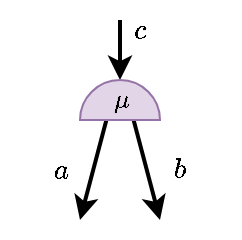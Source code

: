 <mxfile version="24.7.5" pages="30">
  <diagram name="Page-1" id="4GoMTRzCD4gLgwdyyc5-">
    <mxGraphModel dx="383" dy="261" grid="1" gridSize="5" guides="1" tooltips="1" connect="1" arrows="1" fold="1" page="0" pageScale="1" pageWidth="827" pageHeight="1169" math="1" shadow="0">
      <root>
        <mxCell id="0" />
        <mxCell id="1" parent="0" />
        <mxCell id="g8SryiDqKdlfWiKk7YuE-1" value="$$a$$" style="text;align=center;verticalAlign=middle;resizable=0;points=[];autosize=1;strokeColor=none;fillColor=none;html=1;" vertex="1" parent="1">
          <mxGeometry x="240" y="240" width="60" height="30" as="geometry" />
        </mxCell>
        <mxCell id="g8SryiDqKdlfWiKk7YuE-2" value="$$b$$" style="text;align=center;verticalAlign=middle;resizable=0;points=[];autosize=1;strokeColor=none;fillColor=none;html=1;" vertex="1" parent="1">
          <mxGeometry x="300" y="240" width="60" height="30" as="geometry" />
        </mxCell>
        <mxCell id="g8SryiDqKdlfWiKk7YuE-3" value="$$c$$" style="text;align=center;verticalAlign=middle;resizable=0;points=[];autosize=1;strokeColor=none;fillColor=none;html=1;" vertex="1" parent="1">
          <mxGeometry x="280" y="170" width="60" height="30" as="geometry" />
        </mxCell>
        <mxCell id="g8SryiDqKdlfWiKk7YuE-4" value="" style="rounded=1;orthogonalLoop=1;jettySize=auto;exitX=0.33;exitY=0;exitDx=0;exitDy=0;exitPerimeter=0;strokeWidth=2;endArrow=classic;endFill=1;curved=0;jumpStyle=gap;html=1;" edge="1" source="g8SryiDqKdlfWiKk7YuE-6" parent="1">
          <mxGeometry relative="1" as="geometry">
            <mxPoint x="280" y="280" as="targetPoint" />
            <Array as="points" />
          </mxGeometry>
        </mxCell>
        <mxCell id="g8SryiDqKdlfWiKk7YuE-5" value="" style="edgeStyle=orthogonalEdgeStyle;rounded=0;orthogonalLoop=1;jettySize=auto;strokeColor=default;strokeWidth=2;align=center;verticalAlign=middle;fontFamily=Helvetica;fontSize=11;fontColor=default;labelBackgroundColor=default;endArrow=classic;endFill=1;entryX=0.5;entryY=1;entryDx=0;entryDy=0;entryPerimeter=0;html=1;" edge="1" target="g8SryiDqKdlfWiKk7YuE-6" parent="1">
          <mxGeometry relative="1" as="geometry">
            <mxPoint x="300" y="180" as="sourcePoint" />
          </mxGeometry>
        </mxCell>
        <mxCell id="g8SryiDqKdlfWiKk7YuE-7" value="" style="rounded=1;orthogonalLoop=1;jettySize=auto;exitX=0.67;exitY=0;exitDx=0;exitDy=0;exitPerimeter=0;strokeWidth=2;endArrow=classic;endFill=1;curved=0;jumpStyle=gap;html=1;" edge="1" source="g8SryiDqKdlfWiKk7YuE-6" parent="1">
          <mxGeometry relative="1" as="geometry">
            <mxPoint x="320" y="280" as="targetPoint" />
            <mxPoint x="313" y="240" as="sourcePoint" />
            <Array as="points" />
          </mxGeometry>
        </mxCell>
        <mxCell id="g8SryiDqKdlfWiKk7YuE-6" value="" style="verticalLabelPosition=bottom;verticalAlign=top;shape=mxgraph.basic.half_circle;fontFamily=Helvetica;fontSize=11;labelBackgroundColor=default;fillColor=#e1d5e7;strokeColor=#9673a6;flipV=1;points=[[0.33,0,0,0,0],[0.5,1,0,0,0],[0.67,0,0,0,0]];html=1;" vertex="1" parent="1">
          <mxGeometry x="280" y="210" width="40" height="20" as="geometry" />
        </mxCell>
        <mxCell id="g8SryiDqKdlfWiKk7YuE-8" value="$$\mu$$" style="text;align=center;verticalAlign=middle;resizable=0;points=[];autosize=1;strokeColor=none;fillColor=none;fontFamily=Helvetica;fontSize=11;fontColor=default;labelBackgroundColor=none;html=1;" vertex="1" parent="1">
          <mxGeometry x="265" y="205" width="70" height="30" as="geometry" />
        </mxCell>
      </root>
    </mxGraphModel>
  </diagram>
  <diagram id="X1JS_sGEjoeNZl5hyUHn" name="Page-2">
    <mxGraphModel dx="458" dy="312" grid="1" gridSize="5" guides="1" tooltips="1" connect="1" arrows="1" fold="1" page="0" pageScale="1" pageWidth="827" pageHeight="1169" math="1" shadow="0">
      <root>
        <mxCell id="0" />
        <mxCell id="1" parent="0" />
        <mxCell id="0FvGkIZ0zPJf3csbZyQ--1" value="$$a$$" style="text;align=center;verticalAlign=middle;resizable=0;points=[];autosize=1;strokeColor=none;fillColor=none;html=1;" vertex="1" parent="1">
          <mxGeometry x="240" y="240" width="60" height="30" as="geometry" />
        </mxCell>
        <mxCell id="0FvGkIZ0zPJf3csbZyQ--2" value="$$b$$" style="text;align=center;verticalAlign=middle;resizable=0;points=[];autosize=1;strokeColor=none;fillColor=none;html=1;" vertex="1" parent="1">
          <mxGeometry x="300" y="240" width="60" height="30" as="geometry" />
        </mxCell>
        <mxCell id="0FvGkIZ0zPJf3csbZyQ--3" value="$$c$$" style="text;align=center;verticalAlign=middle;resizable=0;points=[];autosize=1;strokeColor=none;fillColor=none;html=1;" vertex="1" parent="1">
          <mxGeometry x="280" y="170" width="60" height="30" as="geometry" />
        </mxCell>
        <mxCell id="0FvGkIZ0zPJf3csbZyQ--4" value="" style="rounded=1;orthogonalLoop=1;jettySize=auto;exitX=0.33;exitY=0;exitDx=0;exitDy=0;exitPerimeter=0;strokeWidth=2;endArrow=classic;endFill=1;curved=0;jumpStyle=gap;html=1;entryX=0.5;entryY=1;entryDx=0;entryDy=0;entryPerimeter=0;" edge="1" parent="1" source="0FvGkIZ0zPJf3csbZyQ--7" target="0FvGkIZ0zPJf3csbZyQ--9">
          <mxGeometry relative="1" as="geometry">
            <mxPoint x="280" y="280" as="targetPoint" />
            <Array as="points" />
          </mxGeometry>
        </mxCell>
        <mxCell id="0FvGkIZ0zPJf3csbZyQ--5" value="" style="edgeStyle=orthogonalEdgeStyle;rounded=0;orthogonalLoop=1;jettySize=auto;strokeColor=default;strokeWidth=2;align=center;verticalAlign=middle;fontFamily=Helvetica;fontSize=11;fontColor=default;labelBackgroundColor=default;endArrow=classic;endFill=1;entryX=0.5;entryY=1;entryDx=0;entryDy=0;entryPerimeter=0;html=1;" edge="1" parent="1" target="0FvGkIZ0zPJf3csbZyQ--7">
          <mxGeometry relative="1" as="geometry">
            <mxPoint x="300" y="180" as="sourcePoint" />
          </mxGeometry>
        </mxCell>
        <mxCell id="0FvGkIZ0zPJf3csbZyQ--6" value="" style="rounded=1;orthogonalLoop=1;jettySize=auto;exitX=0.67;exitY=0;exitDx=0;exitDy=0;exitPerimeter=0;strokeWidth=2;endArrow=classic;endFill=1;curved=0;jumpStyle=gap;html=1;" edge="1" parent="1" source="0FvGkIZ0zPJf3csbZyQ--7">
          <mxGeometry relative="1" as="geometry">
            <mxPoint x="320" y="280" as="targetPoint" />
            <mxPoint x="313" y="240" as="sourcePoint" />
            <Array as="points" />
          </mxGeometry>
        </mxCell>
        <mxCell id="0FvGkIZ0zPJf3csbZyQ--7" value="" style="verticalLabelPosition=bottom;verticalAlign=top;shape=mxgraph.basic.half_circle;fontFamily=Helvetica;fontSize=11;labelBackgroundColor=default;fillColor=#e1d5e7;strokeColor=#9673a6;flipV=1;points=[[0.33,0,0,0,0],[0.5,1,0,0,0],[0.67,0,0,0,0]];html=1;" vertex="1" parent="1">
          <mxGeometry x="280" y="210" width="40" height="20" as="geometry" />
        </mxCell>
        <mxCell id="0FvGkIZ0zPJf3csbZyQ--8" value="$$\mu$$" style="text;align=center;verticalAlign=middle;resizable=0;points=[];autosize=1;strokeColor=none;fillColor=none;fontFamily=Helvetica;fontSize=11;fontColor=default;labelBackgroundColor=none;html=1;" vertex="1" parent="1">
          <mxGeometry x="265" y="205" width="70" height="30" as="geometry" />
        </mxCell>
        <mxCell id="0FvGkIZ0zPJf3csbZyQ--10" style="rounded=1;orthogonalLoop=1;jettySize=auto;html=1;exitX=0.33;exitY=0;exitDx=0;exitDy=0;exitPerimeter=0;strokeColor=default;strokeWidth=2;align=center;verticalAlign=middle;fontFamily=Helvetica;fontSize=11;fontColor=default;labelBackgroundColor=default;jumpStyle=gap;endArrow=classic;endFill=1;" edge="1" parent="1" source="0FvGkIZ0zPJf3csbZyQ--9">
          <mxGeometry relative="1" as="geometry">
            <mxPoint x="260" y="340" as="targetPoint" />
          </mxGeometry>
        </mxCell>
        <mxCell id="0FvGkIZ0zPJf3csbZyQ--11" style="edgeStyle=none;shape=connector;curved=0;rounded=1;jumpStyle=gap;orthogonalLoop=1;jettySize=auto;html=1;exitX=0.67;exitY=0;exitDx=0;exitDy=0;exitPerimeter=0;strokeColor=default;strokeWidth=2;align=center;verticalAlign=middle;fontFamily=Helvetica;fontSize=11;fontColor=default;labelBackgroundColor=default;endArrow=none;endFill=0;dashed=1;" edge="1" parent="1" source="0FvGkIZ0zPJf3csbZyQ--9">
          <mxGeometry relative="1" as="geometry">
            <mxPoint x="300" y="340" as="targetPoint" />
          </mxGeometry>
        </mxCell>
        <mxCell id="0FvGkIZ0zPJf3csbZyQ--9" value="" style="verticalLabelPosition=bottom;verticalAlign=top;shape=mxgraph.basic.half_circle;fontFamily=Helvetica;fontSize=11;labelBackgroundColor=default;fillColor=#e1d5e7;strokeColor=#9673a6;flipV=1;points=[[0.33,0,0,0,0],[0.5,1,0,0,0],[0.67,0,0,0,0]];html=1;" vertex="1" parent="1">
          <mxGeometry x="260" y="270" width="40" height="20" as="geometry" />
        </mxCell>
        <mxCell id="0FvGkIZ0zPJf3csbZyQ--12" value="$$a$$" style="text;align=center;verticalAlign=middle;resizable=0;points=[];autosize=1;strokeColor=none;fillColor=none;html=1;" vertex="1" parent="1">
          <mxGeometry x="225" y="300" width="60" height="30" as="geometry" />
        </mxCell>
        <mxCell id="0FvGkIZ0zPJf3csbZyQ--13" value="$$I$$" style="text;align=center;verticalAlign=middle;resizable=0;points=[];autosize=1;strokeColor=none;fillColor=none;html=1;" vertex="1" parent="1">
          <mxGeometry x="280" y="300" width="50" height="30" as="geometry" />
        </mxCell>
      </root>
    </mxGraphModel>
  </diagram>
  <diagram id="AQcq8Ss8BGX2Kwt3sl8I" name="Page-3">
    <mxGraphModel dx="383" dy="261" grid="1" gridSize="5" guides="1" tooltips="1" connect="1" arrows="1" fold="1" page="0" pageScale="1" pageWidth="827" pageHeight="1169" math="1" shadow="0">
      <root>
        <mxCell id="0" />
        <mxCell id="1" parent="0" />
        <mxCell id="jV1RZcht8cpFQsdjhVnr-1" value="$$a$$" style="text;align=center;verticalAlign=middle;resizable=0;points=[];autosize=1;strokeColor=none;fillColor=none;html=1;" vertex="1" parent="1">
          <mxGeometry x="245" y="240" width="60" height="30" as="geometry" />
        </mxCell>
        <mxCell id="jV1RZcht8cpFQsdjhVnr-2" value="$$b$$" style="text;align=center;verticalAlign=middle;resizable=0;points=[];autosize=1;strokeColor=none;fillColor=none;html=1;" vertex="1" parent="1">
          <mxGeometry x="300" y="240" width="60" height="30" as="geometry" />
        </mxCell>
        <mxCell id="jV1RZcht8cpFQsdjhVnr-3" value="$$c$$" style="text;align=center;verticalAlign=middle;resizable=0;points=[];autosize=1;strokeColor=none;fillColor=none;html=1;" vertex="1" parent="1">
          <mxGeometry x="280" y="170" width="60" height="30" as="geometry" />
        </mxCell>
        <mxCell id="jV1RZcht8cpFQsdjhVnr-4" value="" style="rounded=1;orthogonalLoop=1;jettySize=auto;exitX=0.33;exitY=0;exitDx=0;exitDy=0;exitPerimeter=0;strokeWidth=2;endArrow=classic;endFill=1;curved=0;jumpStyle=gap;html=1;" edge="1" parent="1" source="jV1RZcht8cpFQsdjhVnr-7">
          <mxGeometry relative="1" as="geometry">
            <mxPoint x="280" y="280" as="targetPoint" />
            <Array as="points" />
          </mxGeometry>
        </mxCell>
        <mxCell id="jV1RZcht8cpFQsdjhVnr-5" value="" style="edgeStyle=orthogonalEdgeStyle;rounded=0;orthogonalLoop=1;jettySize=auto;strokeColor=default;strokeWidth=2;align=center;verticalAlign=middle;fontFamily=Helvetica;fontSize=11;fontColor=default;labelBackgroundColor=default;endArrow=classic;endFill=1;entryX=0.5;entryY=1;entryDx=0;entryDy=0;entryPerimeter=0;html=1;" edge="1" parent="1" target="jV1RZcht8cpFQsdjhVnr-7">
          <mxGeometry relative="1" as="geometry">
            <mxPoint x="300" y="180" as="sourcePoint" />
          </mxGeometry>
        </mxCell>
        <mxCell id="jV1RZcht8cpFQsdjhVnr-6" value="" style="rounded=1;orthogonalLoop=1;jettySize=auto;exitX=0.67;exitY=0;exitDx=0;exitDy=0;exitPerimeter=0;strokeWidth=2;endArrow=classic;endFill=1;curved=0;jumpStyle=gap;html=1;entryX=0.5;entryY=1;entryDx=0;entryDy=0;entryPerimeter=0;" edge="1" parent="1" source="jV1RZcht8cpFQsdjhVnr-7" target="jV1RZcht8cpFQsdjhVnr-11">
          <mxGeometry relative="1" as="geometry">
            <mxPoint x="320" y="280" as="targetPoint" />
            <mxPoint x="313" y="240" as="sourcePoint" />
            <Array as="points" />
          </mxGeometry>
        </mxCell>
        <mxCell id="jV1RZcht8cpFQsdjhVnr-7" value="" style="verticalLabelPosition=bottom;verticalAlign=top;shape=mxgraph.basic.half_circle;fontFamily=Helvetica;fontSize=11;labelBackgroundColor=default;fillColor=#e1d5e7;strokeColor=#9673a6;flipV=1;points=[[0.33,0,0,0,0],[0.5,1,0,0,0],[0.67,0,0,0,0]];html=1;" vertex="1" parent="1">
          <mxGeometry x="280" y="210" width="40" height="20" as="geometry" />
        </mxCell>
        <mxCell id="jV1RZcht8cpFQsdjhVnr-8" value="$$\nu$$" style="text;align=center;verticalAlign=middle;resizable=0;points=[];autosize=1;strokeColor=none;fillColor=none;fontFamily=Helvetica;fontSize=11;fontColor=default;labelBackgroundColor=none;html=1;" vertex="1" parent="1">
          <mxGeometry x="270" y="205" width="60" height="30" as="geometry" />
        </mxCell>
        <mxCell id="jV1RZcht8cpFQsdjhVnr-9" style="rounded=1;orthogonalLoop=1;jettySize=auto;html=1;exitX=0.67;exitY=0;exitDx=0;exitDy=0;exitPerimeter=0;strokeColor=default;strokeWidth=2;align=center;verticalAlign=middle;fontFamily=Helvetica;fontSize=11;fontColor=default;labelBackgroundColor=default;jumpStyle=gap;endArrow=classic;endFill=1;" edge="1" parent="1" source="jV1RZcht8cpFQsdjhVnr-11">
          <mxGeometry relative="1" as="geometry">
            <mxPoint x="340" y="340" as="targetPoint" />
          </mxGeometry>
        </mxCell>
        <mxCell id="jV1RZcht8cpFQsdjhVnr-10" style="edgeStyle=none;shape=connector;curved=0;rounded=1;jumpStyle=gap;orthogonalLoop=1;jettySize=auto;html=1;exitX=0.33;exitY=0;exitDx=0;exitDy=0;exitPerimeter=0;strokeColor=default;strokeWidth=2;align=center;verticalAlign=middle;fontFamily=Helvetica;fontSize=11;fontColor=default;labelBackgroundColor=default;endArrow=none;endFill=0;dashed=1;" edge="1" parent="1" source="jV1RZcht8cpFQsdjhVnr-11">
          <mxGeometry relative="1" as="geometry">
            <mxPoint x="300" y="340" as="targetPoint" />
          </mxGeometry>
        </mxCell>
        <mxCell id="jV1RZcht8cpFQsdjhVnr-11" value="" style="verticalLabelPosition=bottom;verticalAlign=top;shape=mxgraph.basic.half_circle;fontFamily=Helvetica;fontSize=11;labelBackgroundColor=default;fillColor=#e1d5e7;strokeColor=#9673a6;flipV=1;points=[[0.33,0,0,0,0],[0.5,1,0,0,0],[0.67,0,0,0,0]];html=1;" vertex="1" parent="1">
          <mxGeometry x="300" y="270" width="40" height="20" as="geometry" />
        </mxCell>
        <mxCell id="jV1RZcht8cpFQsdjhVnr-12" value="$$b$$" style="text;align=center;verticalAlign=middle;resizable=0;points=[];autosize=1;strokeColor=none;fillColor=none;html=1;" vertex="1" parent="1">
          <mxGeometry x="318" y="300" width="55" height="30" as="geometry" />
        </mxCell>
        <mxCell id="jV1RZcht8cpFQsdjhVnr-13" value="$$I$$" style="text;align=center;verticalAlign=middle;resizable=0;points=[];autosize=1;strokeColor=none;fillColor=none;html=1;" vertex="1" parent="1">
          <mxGeometry x="270" y="300" width="50" height="30" as="geometry" />
        </mxCell>
      </root>
    </mxGraphModel>
  </diagram>
  <diagram id="2MrfbVNjxNGjrrTdlW1U" name="Page-4">
    <mxGraphModel dx="553" dy="377" grid="1" gridSize="5" guides="1" tooltips="1" connect="1" arrows="1" fold="1" page="0" pageScale="1" pageWidth="827" pageHeight="1169" math="1" shadow="0">
      <root>
        <mxCell id="0" />
        <mxCell id="1" parent="0" />
        <mxCell id="tfHCbeEAB2DlOH_9Gkgx-1" value="$$a$$" style="text;align=center;verticalAlign=middle;resizable=0;points=[];autosize=1;strokeColor=none;fillColor=none;html=1;" vertex="1" parent="1">
          <mxGeometry x="240" y="240" width="60" height="30" as="geometry" />
        </mxCell>
        <mxCell id="tfHCbeEAB2DlOH_9Gkgx-2" value="$$b$$" style="text;align=center;verticalAlign=middle;resizable=0;points=[];autosize=1;strokeColor=none;fillColor=none;html=1;" vertex="1" parent="1">
          <mxGeometry x="300" y="240" width="60" height="30" as="geometry" />
        </mxCell>
        <mxCell id="tfHCbeEAB2DlOH_9Gkgx-4" value="" style="rounded=1;orthogonalLoop=1;jettySize=auto;exitX=0.33;exitY=0;exitDx=0;exitDy=0;exitPerimeter=0;strokeWidth=2;endArrow=classic;endFill=1;curved=0;jumpStyle=gap;html=1;" edge="1" parent="1" source="tfHCbeEAB2DlOH_9Gkgx-7">
          <mxGeometry relative="1" as="geometry">
            <mxPoint x="280" y="280" as="targetPoint" />
            <Array as="points" />
          </mxGeometry>
        </mxCell>
        <mxCell id="tfHCbeEAB2DlOH_9Gkgx-6" value="" style="rounded=1;orthogonalLoop=1;jettySize=auto;exitX=0.67;exitY=0;exitDx=0;exitDy=0;exitPerimeter=0;strokeWidth=2;endArrow=classic;endFill=1;curved=0;jumpStyle=gap;html=1;" edge="1" parent="1" source="tfHCbeEAB2DlOH_9Gkgx-7">
          <mxGeometry relative="1" as="geometry">
            <mxPoint x="320" y="280" as="targetPoint" />
            <mxPoint x="313" y="240" as="sourcePoint" />
            <Array as="points" />
          </mxGeometry>
        </mxCell>
        <mxCell id="tfHCbeEAB2DlOH_9Gkgx-7" value="" style="verticalLabelPosition=bottom;verticalAlign=top;shape=mxgraph.basic.half_circle;fontFamily=Helvetica;fontSize=11;labelBackgroundColor=default;fillColor=#e1d5e7;strokeColor=#9673a6;flipV=1;points=[[0.33,0,0,0,0],[0.5,1,0,0,0],[0.67,0,0,0,0]];html=1;" vertex="1" parent="1">
          <mxGeometry x="280" y="210" width="40" height="20" as="geometry" />
        </mxCell>
        <mxCell id="tfHCbeEAB2DlOH_9Gkgx-8" value="$$\lambda$$" style="text;align=center;verticalAlign=middle;resizable=0;points=[];autosize=1;strokeColor=none;fillColor=none;fontFamily=Helvetica;fontSize=11;fontColor=default;labelBackgroundColor=none;html=1;" vertex="1" parent="1">
          <mxGeometry x="258" y="205" width="85" height="30" as="geometry" />
        </mxCell>
        <mxCell id="tfHCbeEAB2DlOH_9Gkgx-9" value="$$f$$" style="text;align=center;verticalAlign=middle;resizable=0;points=[];autosize=1;strokeColor=none;fillColor=none;html=1;" vertex="1" parent="1">
          <mxGeometry x="270" y="175" width="50" height="30" as="geometry" />
        </mxCell>
        <mxCell id="tfHCbeEAB2DlOH_9Gkgx-10" value="$$c$$" style="text;align=center;verticalAlign=middle;resizable=0;points=[];autosize=1;strokeColor=none;fillColor=none;html=1;" vertex="1" parent="1">
          <mxGeometry x="323" y="180" width="55" height="30" as="geometry" />
        </mxCell>
        <mxCell id="tfHCbeEAB2DlOH_9Gkgx-12" value="" style="rounded=1;orthogonalLoop=1;jettySize=auto;exitX=0.33;exitY=0;exitDx=0;exitDy=0;exitPerimeter=0;strokeWidth=2;endArrow=classic;endFill=1;curved=0;jumpStyle=gap;html=1;entryX=0.5;entryY=1;entryDx=0;entryDy=0;entryPerimeter=0;" edge="1" parent="1" source="tfHCbeEAB2DlOH_9Gkgx-15" target="tfHCbeEAB2DlOH_9Gkgx-7">
          <mxGeometry relative="1" as="geometry">
            <mxPoint x="300" y="190" as="targetPoint" />
            <Array as="points" />
          </mxGeometry>
        </mxCell>
        <mxCell id="tfHCbeEAB2DlOH_9Gkgx-14" value="" style="rounded=1;orthogonalLoop=1;jettySize=auto;exitX=0.67;exitY=0;exitDx=0;exitDy=0;exitPerimeter=0;strokeWidth=2;endArrow=classic;endFill=1;curved=0;jumpStyle=gap;html=1;" edge="1" parent="1" source="tfHCbeEAB2DlOH_9Gkgx-15">
          <mxGeometry relative="1" as="geometry">
            <mxPoint x="340" y="220" as="targetPoint" />
            <mxPoint x="333" y="180" as="sourcePoint" />
            <Array as="points" />
          </mxGeometry>
        </mxCell>
        <mxCell id="tfHCbeEAB2DlOH_9Gkgx-15" value="" style="verticalLabelPosition=bottom;verticalAlign=top;shape=mxgraph.basic.half_circle;fontFamily=Helvetica;fontSize=11;labelBackgroundColor=default;fillColor=#e1d5e7;strokeColor=#9673a6;flipV=1;points=[[0.33,0,0,0,0],[0.5,1,0,0,0],[0.67,0,0,0,0]];html=1;" vertex="1" parent="1">
          <mxGeometry x="300" y="150" width="40" height="20" as="geometry" />
        </mxCell>
        <mxCell id="tfHCbeEAB2DlOH_9Gkgx-16" value="$$\kappa$$" style="text;align=center;verticalAlign=middle;resizable=0;points=[];autosize=1;strokeColor=none;fillColor=none;fontFamily=Helvetica;fontSize=11;fontColor=default;labelBackgroundColor=none;html=1;" vertex="1" parent="1">
          <mxGeometry x="280" y="145" width="80" height="30" as="geometry" />
        </mxCell>
        <mxCell id="tfHCbeEAB2DlOH_9Gkgx-22" value="$$d$$" style="text;align=center;verticalAlign=middle;resizable=0;points=[];autosize=1;strokeColor=none;fillColor=none;html=1;" vertex="1" parent="1">
          <mxGeometry x="343" y="120" width="55" height="30" as="geometry" />
        </mxCell>
        <mxCell id="tfHCbeEAB2DlOH_9Gkgx-23" value="$$e$$" style="text;align=center;verticalAlign=middle;resizable=0;points=[];autosize=1;strokeColor=none;fillColor=none;html=1;" vertex="1" parent="1">
          <mxGeometry x="323" y="50" width="55" height="30" as="geometry" />
        </mxCell>
        <mxCell id="tfHCbeEAB2DlOH_9Gkgx-24" value="" style="rounded=1;orthogonalLoop=1;jettySize=auto;exitX=0.33;exitY=0;exitDx=0;exitDy=0;exitPerimeter=0;strokeWidth=2;endArrow=classic;endFill=1;curved=0;jumpStyle=gap;html=1;entryX=0.5;entryY=1;entryDx=0;entryDy=0;entryPerimeter=0;" edge="1" parent="1" source="tfHCbeEAB2DlOH_9Gkgx-27" target="tfHCbeEAB2DlOH_9Gkgx-15">
          <mxGeometry relative="1" as="geometry">
            <mxPoint x="300" y="130" as="targetPoint" />
            <Array as="points" />
          </mxGeometry>
        </mxCell>
        <mxCell id="tfHCbeEAB2DlOH_9Gkgx-25" value="" style="edgeStyle=orthogonalEdgeStyle;rounded=0;orthogonalLoop=1;jettySize=auto;strokeColor=default;strokeWidth=2;align=center;verticalAlign=middle;fontFamily=Helvetica;fontSize=11;fontColor=default;labelBackgroundColor=default;endArrow=classic;endFill=1;entryX=0.5;entryY=1;entryDx=0;entryDy=0;entryPerimeter=0;html=1;" edge="1" parent="1" target="tfHCbeEAB2DlOH_9Gkgx-27">
          <mxGeometry relative="1" as="geometry">
            <mxPoint x="340" y="60" as="sourcePoint" />
          </mxGeometry>
        </mxCell>
        <mxCell id="tfHCbeEAB2DlOH_9Gkgx-26" value="" style="rounded=1;orthogonalLoop=1;jettySize=auto;exitX=0.67;exitY=0;exitDx=0;exitDy=0;exitPerimeter=0;strokeWidth=2;endArrow=classic;endFill=1;curved=0;jumpStyle=gap;html=1;" edge="1" parent="1" source="tfHCbeEAB2DlOH_9Gkgx-27">
          <mxGeometry relative="1" as="geometry">
            <mxPoint x="360" y="160" as="targetPoint" />
            <mxPoint x="353" y="120" as="sourcePoint" />
            <Array as="points" />
          </mxGeometry>
        </mxCell>
        <mxCell id="tfHCbeEAB2DlOH_9Gkgx-27" value="" style="verticalLabelPosition=bottom;verticalAlign=top;shape=mxgraph.basic.half_circle;fontFamily=Helvetica;fontSize=11;labelBackgroundColor=default;fillColor=#e1d5e7;strokeColor=#9673a6;flipV=1;points=[[0.33,0,0,0,0],[0.5,1,0,0,0],[0.67,0,0,0,0]];html=1;" vertex="1" parent="1">
          <mxGeometry x="320" y="90" width="40" height="20" as="geometry" />
        </mxCell>
        <mxCell id="tfHCbeEAB2DlOH_9Gkgx-28" value="$$\mu$$" style="text;align=center;verticalAlign=middle;resizable=0;points=[];autosize=1;strokeColor=none;fillColor=none;fontFamily=Helvetica;fontSize=11;fontColor=default;labelBackgroundColor=none;html=1;" vertex="1" parent="1">
          <mxGeometry x="308" y="85" width="65" height="30" as="geometry" />
        </mxCell>
        <mxCell id="tfHCbeEAB2DlOH_9Gkgx-29" value="$$g$$" style="text;html=1;align=center;verticalAlign=middle;resizable=0;points=[];autosize=1;strokeColor=none;fillColor=none;fontFamily=Helvetica;fontSize=11;fontColor=default;labelBackgroundColor=none;" vertex="1" parent="1">
          <mxGeometry x="290" y="115" width="50" height="30" as="geometry" />
        </mxCell>
      </root>
    </mxGraphModel>
  </diagram>
  <diagram id="qk21ardFs2qDP0LrwOH2" name="Page-5">
    <mxGraphModel dx="463" dy="316" grid="1" gridSize="5" guides="1" tooltips="1" connect="1" arrows="1" fold="1" page="0" pageScale="1" pageWidth="827" pageHeight="1169" math="1" shadow="0">
      <root>
        <mxCell id="0" />
        <mxCell id="1" parent="0" />
        <mxCell id="mWRIWHreGwpFwrHinnpy-1" value="$$a$$" style="text;align=center;verticalAlign=middle;resizable=0;points=[];autosize=1;strokeColor=none;fillColor=none;html=1;" vertex="1" parent="1">
          <mxGeometry x="240" y="260" width="60" height="30" as="geometry" />
        </mxCell>
        <mxCell id="mWRIWHreGwpFwrHinnpy-2" value="$$b$$" style="text;align=center;verticalAlign=middle;resizable=0;points=[];autosize=1;strokeColor=none;fillColor=none;html=1;" vertex="1" parent="1">
          <mxGeometry x="275" y="260" width="60" height="30" as="geometry" />
        </mxCell>
        <mxCell id="mWRIWHreGwpFwrHinnpy-3" value="" style="rounded=1;orthogonalLoop=1;jettySize=auto;exitX=0.33;exitY=0;exitDx=0;exitDy=0;exitPerimeter=0;strokeWidth=2;endArrow=classic;endFill=1;curved=0;jumpStyle=gap;html=1;" edge="1" parent="1" source="mWRIWHreGwpFwrHinnpy-5">
          <mxGeometry relative="1" as="geometry">
            <mxPoint x="280" y="280" as="targetPoint" />
            <Array as="points" />
          </mxGeometry>
        </mxCell>
        <mxCell id="mWRIWHreGwpFwrHinnpy-4" value="" style="rounded=1;orthogonalLoop=1;jettySize=auto;exitX=0.67;exitY=0;exitDx=0;exitDy=0;exitPerimeter=0;strokeWidth=2;endArrow=classic;endFill=1;curved=0;jumpStyle=gap;html=1;" edge="1" parent="1" source="mWRIWHreGwpFwrHinnpy-5">
          <mxGeometry relative="1" as="geometry">
            <mxPoint x="320" y="280" as="targetPoint" />
            <mxPoint x="313" y="240" as="sourcePoint" />
            <Array as="points" />
          </mxGeometry>
        </mxCell>
        <mxCell id="mWRIWHreGwpFwrHinnpy-5" value="" style="verticalLabelPosition=bottom;verticalAlign=top;shape=mxgraph.basic.half_circle;fontFamily=Helvetica;fontSize=11;labelBackgroundColor=default;fillColor=#e1d5e7;strokeColor=#9673a6;flipV=1;points=[[0.33,0,0,0,0],[0.5,1,0,0,0],[0.67,0,0,0,0]];html=1;" vertex="1" parent="1">
          <mxGeometry x="280" y="220" width="40" height="20" as="geometry" />
        </mxCell>
        <mxCell id="mWRIWHreGwpFwrHinnpy-7" value="$$f$$" style="text;align=center;verticalAlign=middle;resizable=0;points=[];autosize=1;strokeColor=none;fillColor=none;html=1;" vertex="1" parent="1">
          <mxGeometry x="270" y="185" width="50" height="30" as="geometry" />
        </mxCell>
        <mxCell id="mWRIWHreGwpFwrHinnpy-8" value="$$c$$" style="text;align=center;verticalAlign=middle;resizable=0;points=[];autosize=1;strokeColor=none;fillColor=none;html=1;" vertex="1" parent="1">
          <mxGeometry x="325" y="260" width="55" height="30" as="geometry" />
        </mxCell>
        <mxCell id="mWRIWHreGwpFwrHinnpy-9" value="" style="rounded=1;orthogonalLoop=1;jettySize=auto;exitX=0.33;exitY=0;exitDx=0;exitDy=0;exitPerimeter=0;strokeWidth=2;endArrow=classic;endFill=1;curved=0;jumpStyle=gap;html=1;" edge="1" parent="1" source="mWRIWHreGwpFwrHinnpy-11">
          <mxGeometry relative="1" as="geometry">
            <mxPoint x="340" y="280" as="targetPoint" />
            <Array as="points" />
          </mxGeometry>
        </mxCell>
        <mxCell id="mWRIWHreGwpFwrHinnpy-10" value="" style="rounded=1;orthogonalLoop=1;jettySize=auto;exitX=0.67;exitY=0;exitDx=0;exitDy=0;exitPerimeter=0;strokeWidth=2;endArrow=classic;endFill=1;curved=0;jumpStyle=gap;html=1;" edge="1" parent="1" source="mWRIWHreGwpFwrHinnpy-11">
          <mxGeometry relative="1" as="geometry">
            <mxPoint x="380" y="280" as="targetPoint" />
            <mxPoint x="313" y="180" as="sourcePoint" />
            <Array as="points" />
          </mxGeometry>
        </mxCell>
        <mxCell id="mWRIWHreGwpFwrHinnpy-11" value="" style="verticalLabelPosition=bottom;verticalAlign=top;shape=mxgraph.basic.half_circle;fontFamily=Helvetica;fontSize=11;labelBackgroundColor=default;fillColor=#e1d5e7;strokeColor=#9673a6;flipV=1;points=[[0.33,0,0,0,0],[0.5,1,0,0,0],[0.67,0,0,0,0]];html=1;" vertex="1" parent="1">
          <mxGeometry x="340" y="220" width="40" height="20" as="geometry" />
        </mxCell>
        <mxCell id="mWRIWHreGwpFwrHinnpy-12" value="$$\kappa$$" style="text;align=center;verticalAlign=middle;resizable=0;points=[];autosize=1;strokeColor=none;fillColor=none;fontFamily=Helvetica;fontSize=11;fontColor=default;labelBackgroundColor=none;html=1;" vertex="1" parent="1">
          <mxGeometry x="260" y="215" width="80" height="30" as="geometry" />
        </mxCell>
        <mxCell id="mWRIWHreGwpFwrHinnpy-13" value="$$d$$" style="text;align=center;verticalAlign=middle;resizable=0;points=[];autosize=1;strokeColor=none;fillColor=none;html=1;" vertex="1" parent="1">
          <mxGeometry x="360" y="260" width="55" height="30" as="geometry" />
        </mxCell>
        <mxCell id="mWRIWHreGwpFwrHinnpy-14" value="$$e$$" style="text;align=center;verticalAlign=middle;resizable=0;points=[];autosize=1;strokeColor=none;fillColor=none;html=1;" vertex="1" parent="1">
          <mxGeometry x="310" y="135" width="55" height="30" as="geometry" />
        </mxCell>
        <mxCell id="mWRIWHreGwpFwrHinnpy-15" value="" style="rounded=1;orthogonalLoop=1;jettySize=auto;exitX=0.33;exitY=0;exitDx=0;exitDy=0;exitPerimeter=0;strokeWidth=2;endArrow=classic;endFill=1;curved=0;jumpStyle=gap;html=1;entryX=0.5;entryY=1;entryDx=0;entryDy=0;entryPerimeter=0;" edge="1" parent="1" source="mWRIWHreGwpFwrHinnpy-18" target="mWRIWHreGwpFwrHinnpy-5">
          <mxGeometry relative="1" as="geometry">
            <mxPoint x="305" y="140" as="targetPoint" />
            <Array as="points" />
          </mxGeometry>
        </mxCell>
        <mxCell id="mWRIWHreGwpFwrHinnpy-16" value="" style="edgeStyle=orthogonalEdgeStyle;rounded=0;orthogonalLoop=1;jettySize=auto;strokeColor=default;strokeWidth=2;align=center;verticalAlign=middle;fontFamily=Helvetica;fontSize=11;fontColor=default;labelBackgroundColor=default;endArrow=classic;endFill=1;entryX=0.5;entryY=1;entryDx=0;entryDy=0;entryPerimeter=0;html=1;" edge="1" parent="1" target="mWRIWHreGwpFwrHinnpy-18">
          <mxGeometry relative="1" as="geometry">
            <mxPoint x="330" y="140" as="sourcePoint" />
          </mxGeometry>
        </mxCell>
        <mxCell id="mWRIWHreGwpFwrHinnpy-17" value="" style="rounded=1;orthogonalLoop=1;jettySize=auto;exitX=0.67;exitY=0;exitDx=0;exitDy=0;exitPerimeter=0;strokeWidth=2;endArrow=classic;endFill=1;curved=0;jumpStyle=gap;html=1;entryX=0.5;entryY=1;entryDx=0;entryDy=0;entryPerimeter=0;" edge="1" parent="1" source="mWRIWHreGwpFwrHinnpy-18" target="mWRIWHreGwpFwrHinnpy-11">
          <mxGeometry relative="1" as="geometry">
            <mxPoint x="360" y="160" as="targetPoint" />
            <mxPoint x="353" y="120" as="sourcePoint" />
            <Array as="points" />
          </mxGeometry>
        </mxCell>
        <mxCell id="mWRIWHreGwpFwrHinnpy-18" value="" style="verticalLabelPosition=bottom;verticalAlign=top;shape=mxgraph.basic.half_circle;fontFamily=Helvetica;fontSize=11;labelBackgroundColor=default;fillColor=#e1d5e7;strokeColor=#9673a6;flipV=1;points=[[0.33,0,0,0,0],[0.5,1,0,0,0],[0.67,0,0,0,0]];html=1;" vertex="1" parent="1">
          <mxGeometry x="310" y="170" width="40" height="20" as="geometry" />
        </mxCell>
        <mxCell id="mWRIWHreGwpFwrHinnpy-19" value="$$\nu$$" style="text;align=center;verticalAlign=middle;resizable=0;points=[];autosize=1;strokeColor=none;fillColor=none;fontFamily=Helvetica;fontSize=11;fontColor=default;labelBackgroundColor=none;html=1;" vertex="1" parent="1">
          <mxGeometry x="330" y="215" width="60" height="30" as="geometry" />
        </mxCell>
        <mxCell id="mWRIWHreGwpFwrHinnpy-20" value="$$h$$" style="text;html=1;align=center;verticalAlign=middle;resizable=0;points=[];autosize=1;strokeColor=none;fillColor=none;fontFamily=Helvetica;fontSize=11;fontColor=default;labelBackgroundColor=none;" vertex="1" parent="1">
          <mxGeometry x="340" y="185" width="50" height="30" as="geometry" />
        </mxCell>
        <mxCell id="mWRIWHreGwpFwrHinnpy-21" style="edgeStyle=none;shape=connector;curved=0;rounded=1;jumpStyle=gap;orthogonalLoop=1;jettySize=auto;html=1;entryX=0.5;entryY=0;entryDx=0;entryDy=0;entryPerimeter=0;strokeColor=default;strokeWidth=2;align=center;verticalAlign=middle;fontFamily=Helvetica;fontSize=11;fontColor=default;labelBackgroundColor=default;endArrow=classic;endFill=1;" edge="1" parent="1" source="mWRIWHreGwpFwrHinnpy-12" target="mWRIWHreGwpFwrHinnpy-12">
          <mxGeometry relative="1" as="geometry" />
        </mxCell>
        <mxCell id="mWRIWHreGwpFwrHinnpy-6" value="$$\gamma$$" style="text;align=center;verticalAlign=middle;resizable=0;points=[];autosize=1;strokeColor=none;fillColor=none;fontFamily=Helvetica;fontSize=11;fontColor=default;labelBackgroundColor=none;html=1;" vertex="1" parent="1">
          <mxGeometry x="287.5" y="165" width="85" height="30" as="geometry" />
        </mxCell>
      </root>
    </mxGraphModel>
  </diagram>
  <diagram id="74DeGNZuAyisr9v6toa6" name="Page-6">
    <mxGraphModel dx="553" dy="377" grid="1" gridSize="5" guides="1" tooltips="1" connect="1" arrows="1" fold="1" page="0" pageScale="1" pageWidth="827" pageHeight="1169" math="1" shadow="0">
      <root>
        <mxCell id="0" />
        <mxCell id="1" parent="0" />
        <mxCell id="n_slDxwiqeQ6sIPM9SJn-1" value="$$a$$" style="text;align=center;verticalAlign=middle;resizable=0;points=[];autosize=1;strokeColor=none;fillColor=none;html=1;flipH=1;" vertex="1" parent="1">
          <mxGeometry x="280" y="140" width="60" height="30" as="geometry" />
        </mxCell>
        <mxCell id="n_slDxwiqeQ6sIPM9SJn-2" value="$$b$$" style="text;align=center;verticalAlign=middle;resizable=0;points=[];autosize=1;strokeColor=none;fillColor=none;html=1;flipH=1;" vertex="1" parent="1">
          <mxGeometry x="300" y="200" width="60" height="30" as="geometry" />
        </mxCell>
        <mxCell id="n_slDxwiqeQ6sIPM9SJn-3" value="" style="rounded=1;orthogonalLoop=1;jettySize=auto;exitX=0.33;exitY=0;exitDx=0;exitDy=0;exitPerimeter=0;strokeWidth=2;endArrow=classic;endFill=1;curved=0;jumpStyle=gap;html=1;" edge="1" parent="1" source="n_slDxwiqeQ6sIPM9SJn-5">
          <mxGeometry relative="1" as="geometry">
            <mxPoint x="400" y="280" as="targetPoint" />
            <Array as="points" />
          </mxGeometry>
        </mxCell>
        <mxCell id="n_slDxwiqeQ6sIPM9SJn-4" value="" style="rounded=1;orthogonalLoop=1;jettySize=auto;exitX=0.67;exitY=0;exitDx=0;exitDy=0;exitPerimeter=0;strokeWidth=2;endArrow=classic;endFill=1;curved=0;jumpStyle=gap;html=1;" edge="1" parent="1" source="n_slDxwiqeQ6sIPM9SJn-5">
          <mxGeometry relative="1" as="geometry">
            <mxPoint x="360" y="280" as="targetPoint" />
            <mxPoint x="313.8" y="240" as="sourcePoint" />
            <Array as="points" />
          </mxGeometry>
        </mxCell>
        <mxCell id="n_slDxwiqeQ6sIPM9SJn-5" value="" style="verticalLabelPosition=bottom;verticalAlign=top;shape=mxgraph.basic.half_circle;fontFamily=Helvetica;fontSize=11;labelBackgroundColor=default;fillColor=#e1d5e7;strokeColor=#9673a6;flipV=1;points=[[0.33,0,0,0,0],[0.5,1,0,0,0],[0.67,0,0,0,0]];html=1;flipH=1;" vertex="1" parent="1">
          <mxGeometry x="360" y="210" width="40" height="20" as="geometry" />
        </mxCell>
        <mxCell id="n_slDxwiqeQ6sIPM9SJn-7" value="$$h$$" style="text;align=center;verticalAlign=middle;resizable=0;points=[];autosize=1;strokeColor=none;fillColor=none;html=1;flipH=1;" vertex="1" parent="1">
          <mxGeometry x="355" y="170" width="55" height="30" as="geometry" />
        </mxCell>
        <mxCell id="n_slDxwiqeQ6sIPM9SJn-8" value="$$c$$" style="text;align=center;verticalAlign=middle;resizable=0;points=[];autosize=1;strokeColor=none;fillColor=none;html=1;flipH=1;" vertex="1" parent="1">
          <mxGeometry x="323" y="260" width="55" height="30" as="geometry" />
        </mxCell>
        <mxCell id="n_slDxwiqeQ6sIPM9SJn-9" value="" style="rounded=1;orthogonalLoop=1;jettySize=auto;exitX=0.33;exitY=0;exitDx=0;exitDy=0;exitPerimeter=0;strokeWidth=2;endArrow=classic;endFill=1;curved=0;jumpStyle=gap;html=1;entryX=0.5;entryY=1;entryDx=0;entryDy=0;entryPerimeter=0;" edge="1" parent="1" source="n_slDxwiqeQ6sIPM9SJn-11" target="n_slDxwiqeQ6sIPM9SJn-5">
          <mxGeometry relative="1" as="geometry">
            <mxPoint x="313.2" y="190" as="targetPoint" />
            <Array as="points" />
          </mxGeometry>
        </mxCell>
        <mxCell id="n_slDxwiqeQ6sIPM9SJn-10" value="" style="rounded=1;orthogonalLoop=1;jettySize=auto;exitX=0.67;exitY=0;exitDx=0;exitDy=0;exitPerimeter=0;strokeWidth=2;endArrow=classic;endFill=1;curved=0;jumpStyle=gap;html=1;" edge="1" parent="1" source="n_slDxwiqeQ6sIPM9SJn-11">
          <mxGeometry relative="1" as="geometry">
            <mxPoint x="340" y="220" as="targetPoint" />
            <mxPoint x="333.8" y="180" as="sourcePoint" />
            <Array as="points" />
          </mxGeometry>
        </mxCell>
        <mxCell id="n_slDxwiqeQ6sIPM9SJn-11" value="" style="verticalLabelPosition=bottom;verticalAlign=top;shape=mxgraph.basic.half_circle;fontFamily=Helvetica;fontSize=11;labelBackgroundColor=default;fillColor=#e1d5e7;strokeColor=#9673a6;flipV=1;points=[[0.33,0,0,0,0],[0.5,1,0,0,0],[0.67,0,0,0,0]];html=1;flipH=1;" vertex="1" parent="1">
          <mxGeometry x="340" y="150" width="40" height="20" as="geometry" />
        </mxCell>
        <mxCell id="n_slDxwiqeQ6sIPM9SJn-12" value="$$\nu$$" style="text;align=center;verticalAlign=middle;resizable=0;points=[];autosize=1;strokeColor=none;fillColor=none;fontFamily=Helvetica;fontSize=11;fontColor=default;labelBackgroundColor=none;html=1;flipH=1;" vertex="1" parent="1">
          <mxGeometry x="350" y="205" width="60" height="30" as="geometry" />
        </mxCell>
        <mxCell id="n_slDxwiqeQ6sIPM9SJn-13" value="$$d$$" style="text;align=center;verticalAlign=middle;resizable=0;points=[];autosize=1;strokeColor=none;fillColor=none;html=1;flipH=1;" vertex="1" parent="1">
          <mxGeometry x="380" y="260" width="55" height="30" as="geometry" />
        </mxCell>
        <mxCell id="n_slDxwiqeQ6sIPM9SJn-14" value="$$e$$" style="text;align=center;verticalAlign=middle;resizable=0;points=[];autosize=1;strokeColor=none;fillColor=none;html=1;flipH=1;" vertex="1" parent="1">
          <mxGeometry x="323" y="50" width="55" height="30" as="geometry" />
        </mxCell>
        <mxCell id="n_slDxwiqeQ6sIPM9SJn-15" value="" style="rounded=1;orthogonalLoop=1;jettySize=auto;exitX=0.33;exitY=0;exitDx=0;exitDy=0;exitPerimeter=0;strokeWidth=2;endArrow=classic;endFill=1;curved=0;jumpStyle=gap;html=1;entryX=0.5;entryY=1;entryDx=0;entryDy=0;entryPerimeter=0;" edge="1" parent="1" source="n_slDxwiqeQ6sIPM9SJn-18" target="n_slDxwiqeQ6sIPM9SJn-11">
          <mxGeometry relative="1" as="geometry">
            <mxPoint x="353.2" y="130" as="targetPoint" />
            <Array as="points" />
          </mxGeometry>
        </mxCell>
        <mxCell id="n_slDxwiqeQ6sIPM9SJn-16" value="" style="edgeStyle=orthogonalEdgeStyle;rounded=0;orthogonalLoop=1;jettySize=auto;strokeColor=default;strokeWidth=2;align=center;verticalAlign=middle;fontFamily=Helvetica;fontSize=11;fontColor=default;labelBackgroundColor=default;endArrow=classic;endFill=1;entryX=0.5;entryY=1;entryDx=0;entryDy=0;entryPerimeter=0;html=1;" edge="1" parent="1" target="n_slDxwiqeQ6sIPM9SJn-18">
          <mxGeometry relative="1" as="geometry">
            <mxPoint x="340.278" y="60" as="sourcePoint" />
          </mxGeometry>
        </mxCell>
        <mxCell id="n_slDxwiqeQ6sIPM9SJn-17" value="" style="rounded=1;orthogonalLoop=1;jettySize=auto;exitX=0.67;exitY=0;exitDx=0;exitDy=0;exitPerimeter=0;strokeWidth=2;endArrow=classic;endFill=1;curved=0;jumpStyle=gap;html=1;" edge="1" parent="1" source="n_slDxwiqeQ6sIPM9SJn-18">
          <mxGeometry relative="1" as="geometry">
            <mxPoint x="320" y="160" as="targetPoint" />
            <mxPoint x="353.8" y="120" as="sourcePoint" />
            <Array as="points" />
          </mxGeometry>
        </mxCell>
        <mxCell id="n_slDxwiqeQ6sIPM9SJn-18" value="" style="verticalLabelPosition=bottom;verticalAlign=top;shape=mxgraph.basic.half_circle;fontFamily=Helvetica;fontSize=11;labelBackgroundColor=default;fillColor=#e1d5e7;strokeColor=#9673a6;flipV=1;points=[[0.33,0,0,0,0],[0.5,1,0,0,0],[0.67,0,0,0,0]];html=1;flipH=1;" vertex="1" parent="1">
          <mxGeometry x="320" y="90" width="40" height="20" as="geometry" />
        </mxCell>
        <mxCell id="n_slDxwiqeQ6sIPM9SJn-19" value="$$\sigma$$" style="text;align=center;verticalAlign=middle;resizable=0;points=[];autosize=1;strokeColor=none;fillColor=none;fontFamily=Helvetica;fontSize=11;fontColor=default;labelBackgroundColor=none;html=1;flipH=1;" vertex="1" parent="1">
          <mxGeometry x="301" y="85" width="80" height="30" as="geometry" />
        </mxCell>
        <mxCell id="n_slDxwiqeQ6sIPM9SJn-20" value="$$i$$" style="text;html=1;align=center;verticalAlign=middle;resizable=0;points=[];autosize=1;strokeColor=none;fillColor=none;fontFamily=Helvetica;fontSize=11;fontColor=default;labelBackgroundColor=none;flipH=1;" vertex="1" parent="1">
          <mxGeometry x="335" y="110" width="50" height="30" as="geometry" />
        </mxCell>
        <mxCell id="n_slDxwiqeQ6sIPM9SJn-6" value="$$\rho$$" style="text;align=center;verticalAlign=middle;resizable=0;points=[];autosize=1;strokeColor=none;fillColor=none;fontFamily=Helvetica;fontSize=11;fontColor=default;labelBackgroundColor=none;html=1;flipH=1;" vertex="1" parent="1">
          <mxGeometry x="327.5" y="145" width="65" height="30" as="geometry" />
        </mxCell>
      </root>
    </mxGraphModel>
  </diagram>
  <diagram id="2izVfrsdUFIikdqC5dyh" name="Page-7">
    <mxGraphModel dx="458" dy="312" grid="1" gridSize="5" guides="1" tooltips="1" connect="1" arrows="1" fold="1" page="0" pageScale="1" pageWidth="827" pageHeight="1169" math="1" shadow="0">
      <root>
        <mxCell id="0" />
        <mxCell id="1" parent="0" />
        <mxCell id="sf6JUu-82vYGs2qG7O0W-1" value="$$a$$" style="text;align=center;verticalAlign=middle;resizable=0;points=[];autosize=1;strokeColor=none;fillColor=none;html=1;flipH=1;" vertex="1" parent="1">
          <mxGeometry x="260" y="200" width="60" height="30" as="geometry" />
        </mxCell>
        <mxCell id="sf6JUu-82vYGs2qG7O0W-2" value="$$b$$" style="text;align=center;verticalAlign=middle;resizable=0;points=[];autosize=1;strokeColor=none;fillColor=none;html=1;flipH=1;" vertex="1" parent="1">
          <mxGeometry x="280" y="260" width="60" height="30" as="geometry" />
        </mxCell>
        <mxCell id="sf6JUu-82vYGs2qG7O0W-3" value="" style="rounded=1;orthogonalLoop=1;jettySize=auto;exitX=0.33;exitY=0;exitDx=0;exitDy=0;exitPerimeter=0;strokeWidth=2;endArrow=classic;endFill=1;curved=0;jumpStyle=gap;html=1;" edge="1" parent="1" source="sf6JUu-82vYGs2qG7O0W-5">
          <mxGeometry relative="1" as="geometry">
            <mxPoint x="360" y="280" as="targetPoint" />
            <Array as="points" />
          </mxGeometry>
        </mxCell>
        <mxCell id="sf6JUu-82vYGs2qG7O0W-4" value="" style="rounded=1;orthogonalLoop=1;jettySize=auto;exitX=0.67;exitY=0;exitDx=0;exitDy=0;exitPerimeter=0;strokeWidth=2;endArrow=classic;endFill=1;curved=0;jumpStyle=gap;html=1;" edge="1" parent="1" source="sf6JUu-82vYGs2qG7O0W-5">
          <mxGeometry relative="1" as="geometry">
            <mxPoint x="320" y="280" as="targetPoint" />
            <mxPoint x="271.3" y="240" as="sourcePoint" />
            <Array as="points" />
          </mxGeometry>
        </mxCell>
        <mxCell id="sf6JUu-82vYGs2qG7O0W-5" value="" style="verticalLabelPosition=bottom;verticalAlign=top;shape=mxgraph.basic.half_circle;fontFamily=Helvetica;fontSize=11;labelBackgroundColor=default;fillColor=#e1d5e7;strokeColor=#9673a6;flipV=1;points=[[0.33,0,0,0,0],[0.5,1,0,0,0],[0.67,0,0,0,0]];html=1;flipH=1;" vertex="1" parent="1">
          <mxGeometry x="320" y="210" width="40" height="20" as="geometry" />
        </mxCell>
        <mxCell id="sf6JUu-82vYGs2qG7O0W-6" value="$$j$$" style="text;align=center;verticalAlign=middle;resizable=0;points=[];autosize=1;strokeColor=none;fillColor=none;html=1;flipH=1;" vertex="1" parent="1">
          <mxGeometry x="315" y="170" width="50" height="30" as="geometry" />
        </mxCell>
        <mxCell id="sf6JUu-82vYGs2qG7O0W-7" value="$$c$$" style="text;align=center;verticalAlign=middle;resizable=0;points=[];autosize=1;strokeColor=none;fillColor=none;html=1;flipH=1;" vertex="1" parent="1">
          <mxGeometry x="340" y="260" width="55" height="30" as="geometry" />
        </mxCell>
        <mxCell id="sf6JUu-82vYGs2qG7O0W-8" value="" style="rounded=1;orthogonalLoop=1;jettySize=auto;exitX=0.33;exitY=0;exitDx=0;exitDy=0;exitPerimeter=0;strokeWidth=2;endArrow=classic;endFill=1;curved=0;jumpStyle=gap;html=1;entryX=0.5;entryY=1;entryDx=0;entryDy=0;entryPerimeter=0;" edge="1" parent="1" source="sf6JUu-82vYGs2qG7O0W-10" target="sf6JUu-82vYGs2qG7O0W-5">
          <mxGeometry relative="1" as="geometry">
            <mxPoint x="340" y="220" as="targetPoint" />
            <Array as="points" />
          </mxGeometry>
        </mxCell>
        <mxCell id="sf6JUu-82vYGs2qG7O0W-9" value="" style="rounded=1;orthogonalLoop=1;jettySize=auto;exitX=0.67;exitY=0;exitDx=0;exitDy=0;exitPerimeter=0;strokeWidth=2;endArrow=classic;endFill=1;curved=0;jumpStyle=gap;html=1;" edge="1" parent="1" source="sf6JUu-82vYGs2qG7O0W-10">
          <mxGeometry relative="1" as="geometry">
            <mxPoint x="300" y="220" as="targetPoint" />
            <mxPoint x="333.8" y="180" as="sourcePoint" />
            <Array as="points" />
          </mxGeometry>
        </mxCell>
        <mxCell id="sf6JUu-82vYGs2qG7O0W-10" value="" style="verticalLabelPosition=bottom;verticalAlign=top;shape=mxgraph.basic.half_circle;fontFamily=Helvetica;fontSize=11;labelBackgroundColor=default;fillColor=#e1d5e7;strokeColor=#9673a6;flipV=1;points=[[0.33,0,0,0,0],[0.5,1,0,0,0],[0.67,0,0,0,0]];html=1;flipH=1;" vertex="1" parent="1">
          <mxGeometry x="300" y="150" width="40" height="20" as="geometry" />
        </mxCell>
        <mxCell id="sf6JUu-82vYGs2qG7O0W-11" value="$$\alpha$$" style="text;align=center;verticalAlign=middle;resizable=0;points=[];autosize=1;strokeColor=none;fillColor=none;fontFamily=Helvetica;fontSize=11;fontColor=default;labelBackgroundColor=none;html=1;flipH=1;" vertex="1" parent="1">
          <mxGeometry x="302.5" y="205" width="75" height="30" as="geometry" />
        </mxCell>
        <mxCell id="sf6JUu-82vYGs2qG7O0W-12" value="$$d$$" style="text;align=center;verticalAlign=middle;resizable=0;points=[];autosize=1;strokeColor=none;fillColor=none;html=1;flipH=1;" vertex="1" parent="1">
          <mxGeometry x="340" y="140" width="55" height="30" as="geometry" />
        </mxCell>
        <mxCell id="sf6JUu-82vYGs2qG7O0W-13" value="$$e$$" style="text;align=center;verticalAlign=middle;resizable=0;points=[];autosize=1;strokeColor=none;fillColor=none;html=1;flipH=1;" vertex="1" parent="1">
          <mxGeometry x="325" y="50" width="55" height="30" as="geometry" />
        </mxCell>
        <mxCell id="sf6JUu-82vYGs2qG7O0W-14" value="" style="rounded=1;orthogonalLoop=1;jettySize=auto;exitX=0.33;exitY=0;exitDx=0;exitDy=0;exitPerimeter=0;strokeWidth=2;endArrow=classic;endFill=1;curved=0;jumpStyle=gap;html=1;" edge="1" parent="1" source="sf6JUu-82vYGs2qG7O0W-17">
          <mxGeometry relative="1" as="geometry">
            <mxPoint x="360" y="160" as="targetPoint" />
            <Array as="points" />
          </mxGeometry>
        </mxCell>
        <mxCell id="sf6JUu-82vYGs2qG7O0W-15" value="" style="edgeStyle=orthogonalEdgeStyle;rounded=0;orthogonalLoop=1;jettySize=auto;strokeColor=default;strokeWidth=2;align=center;verticalAlign=middle;fontFamily=Helvetica;fontSize=11;fontColor=default;labelBackgroundColor=default;endArrow=classic;endFill=1;entryX=0.5;entryY=1;entryDx=0;entryDy=0;entryPerimeter=0;html=1;" edge="1" parent="1" target="sf6JUu-82vYGs2qG7O0W-17">
          <mxGeometry relative="1" as="geometry">
            <mxPoint x="340.278" y="60" as="sourcePoint" />
          </mxGeometry>
        </mxCell>
        <mxCell id="sf6JUu-82vYGs2qG7O0W-16" value="" style="rounded=1;orthogonalLoop=1;jettySize=auto;exitX=0.67;exitY=0;exitDx=0;exitDy=0;exitPerimeter=0;strokeWidth=2;endArrow=classic;endFill=1;curved=0;jumpStyle=gap;html=1;entryX=0.5;entryY=1;entryDx=0;entryDy=0;entryPerimeter=0;" edge="1" parent="1" source="sf6JUu-82vYGs2qG7O0W-17" target="sf6JUu-82vYGs2qG7O0W-10">
          <mxGeometry relative="1" as="geometry">
            <mxPoint x="320" y="160" as="targetPoint" />
            <mxPoint x="353.8" y="120" as="sourcePoint" />
            <Array as="points" />
          </mxGeometry>
        </mxCell>
        <mxCell id="sf6JUu-82vYGs2qG7O0W-17" value="" style="verticalLabelPosition=bottom;verticalAlign=top;shape=mxgraph.basic.half_circle;fontFamily=Helvetica;fontSize=11;labelBackgroundColor=default;fillColor=#e1d5e7;strokeColor=#9673a6;flipV=1;points=[[0.33,0,0,0,0],[0.5,1,0,0,0],[0.67,0,0,0,0]];html=1;flipH=1;" vertex="1" parent="1">
          <mxGeometry x="320" y="90" width="40" height="20" as="geometry" />
        </mxCell>
        <mxCell id="sf6JUu-82vYGs2qG7O0W-18" value="$$\mu$$" style="text;align=center;verticalAlign=middle;resizable=0;points=[];autosize=1;strokeColor=none;fillColor=none;fontFamily=Helvetica;fontSize=11;fontColor=default;labelBackgroundColor=none;html=1;flipH=1;" vertex="1" parent="1">
          <mxGeometry x="308" y="85" width="65" height="30" as="geometry" />
        </mxCell>
        <mxCell id="sf6JUu-82vYGs2qG7O0W-19" value="$$g$$" style="text;html=1;align=center;verticalAlign=middle;resizable=0;points=[];autosize=1;strokeColor=none;fillColor=none;fontFamily=Helvetica;fontSize=11;fontColor=default;labelBackgroundColor=none;flipH=1;" vertex="1" parent="1">
          <mxGeometry x="290" y="110" width="50" height="30" as="geometry" />
        </mxCell>
        <mxCell id="sf6JUu-82vYGs2qG7O0W-20" value="$$\beta$$" style="text;align=center;verticalAlign=middle;resizable=0;points=[];autosize=1;strokeColor=none;fillColor=none;fontFamily=Helvetica;fontSize=11;fontColor=default;labelBackgroundColor=none;html=1;flipH=1;" vertex="1" parent="1">
          <mxGeometry x="285" y="145" width="70" height="30" as="geometry" />
        </mxCell>
      </root>
    </mxGraphModel>
  </diagram>
  <diagram id="09Qfv9w4QP3pV-Dyu9_J" name="Page-8">
    <mxGraphModel dx="463" dy="316" grid="1" gridSize="5" guides="1" tooltips="1" connect="1" arrows="1" fold="1" page="0" pageScale="1" pageWidth="827" pageHeight="1169" math="1" shadow="0">
      <root>
        <mxCell id="0" />
        <mxCell id="1" parent="0" />
        <mxCell id="XZPmyM0tHjqso44Fckqp-1" value="$$a$$" style="text;align=center;verticalAlign=middle;resizable=0;points=[];autosize=1;strokeColor=none;fillColor=none;html=1;flipH=1;" vertex="1" parent="1">
          <mxGeometry x="280" y="140" width="60" height="30" as="geometry" />
        </mxCell>
        <mxCell id="XZPmyM0tHjqso44Fckqp-2" value="$$b$$" style="text;align=center;verticalAlign=middle;resizable=0;points=[];autosize=1;strokeColor=none;fillColor=none;html=1;flipH=1;" vertex="1" parent="1">
          <mxGeometry x="280" y="260" width="60" height="30" as="geometry" />
        </mxCell>
        <mxCell id="XZPmyM0tHjqso44Fckqp-3" value="" style="rounded=1;orthogonalLoop=1;jettySize=auto;exitX=0.33;exitY=0;exitDx=0;exitDy=0;exitPerimeter=0;strokeWidth=2;endArrow=classic;endFill=1;curved=0;jumpStyle=gap;html=1;" edge="1" parent="1" source="XZPmyM0tHjqso44Fckqp-5">
          <mxGeometry relative="1" as="geometry">
            <mxPoint x="360" y="280" as="targetPoint" />
            <Array as="points" />
          </mxGeometry>
        </mxCell>
        <mxCell id="XZPmyM0tHjqso44Fckqp-4" value="" style="rounded=1;orthogonalLoop=1;jettySize=auto;exitX=0.67;exitY=0;exitDx=0;exitDy=0;exitPerimeter=0;strokeWidth=2;endArrow=classic;endFill=1;curved=0;jumpStyle=gap;html=1;" edge="1" parent="1" source="XZPmyM0tHjqso44Fckqp-5">
          <mxGeometry relative="1" as="geometry">
            <mxPoint x="320" y="280" as="targetPoint" />
            <mxPoint x="313.8" y="240" as="sourcePoint" />
            <Array as="points" />
          </mxGeometry>
        </mxCell>
        <mxCell id="XZPmyM0tHjqso44Fckqp-5" value="" style="verticalLabelPosition=bottom;verticalAlign=top;shape=mxgraph.basic.half_circle;fontFamily=Helvetica;fontSize=11;labelBackgroundColor=default;fillColor=#e1d5e7;strokeColor=#9673a6;flipV=1;points=[[0.33,0,0,0,0],[0.5,1,0,0,0],[0.67,0,0,0,0]];html=1;flipH=1;" vertex="1" parent="1">
          <mxGeometry x="320" y="210" width="40" height="20" as="geometry" />
        </mxCell>
        <mxCell id="XZPmyM0tHjqso44Fckqp-6" value="$$j$$" style="text;align=center;verticalAlign=middle;resizable=0;points=[];autosize=1;strokeColor=none;fillColor=none;html=1;flipH=1;" vertex="1" parent="1">
          <mxGeometry x="310" y="170" width="50" height="30" as="geometry" />
        </mxCell>
        <mxCell id="XZPmyM0tHjqso44Fckqp-7" value="$$c$$" style="text;align=center;verticalAlign=middle;resizable=0;points=[];autosize=1;strokeColor=none;fillColor=none;html=1;flipH=1;" vertex="1" parent="1">
          <mxGeometry x="340" y="260" width="55" height="30" as="geometry" />
        </mxCell>
        <mxCell id="XZPmyM0tHjqso44Fckqp-8" value="" style="rounded=1;orthogonalLoop=1;jettySize=auto;exitX=0.33;exitY=0;exitDx=0;exitDy=0;exitPerimeter=0;strokeWidth=2;endArrow=classic;endFill=1;curved=0;jumpStyle=gap;html=1;" edge="1" parent="1" source="XZPmyM0tHjqso44Fckqp-10">
          <mxGeometry relative="1" as="geometry">
            <mxPoint x="380" y="220" as="targetPoint" />
            <Array as="points" />
          </mxGeometry>
        </mxCell>
        <mxCell id="XZPmyM0tHjqso44Fckqp-9" value="" style="rounded=1;orthogonalLoop=1;jettySize=auto;exitX=0.67;exitY=0;exitDx=0;exitDy=0;exitPerimeter=0;strokeWidth=2;endArrow=classic;endFill=1;curved=0;jumpStyle=gap;html=1;entryX=0.5;entryY=1;entryDx=0;entryDy=0;entryPerimeter=0;" edge="1" parent="1" source="XZPmyM0tHjqso44Fckqp-10" target="XZPmyM0tHjqso44Fckqp-5">
          <mxGeometry relative="1" as="geometry">
            <mxPoint x="340" y="220" as="targetPoint" />
            <mxPoint x="333.8" y="180" as="sourcePoint" />
            <Array as="points" />
          </mxGeometry>
        </mxCell>
        <mxCell id="XZPmyM0tHjqso44Fckqp-10" value="" style="verticalLabelPosition=bottom;verticalAlign=top;shape=mxgraph.basic.half_circle;fontFamily=Helvetica;fontSize=11;labelBackgroundColor=default;fillColor=#e1d5e7;strokeColor=#9673a6;flipV=1;points=[[0.33,0,0,0,0],[0.5,1,0,0,0],[0.67,0,0,0,0]];html=1;flipH=1;" vertex="1" parent="1">
          <mxGeometry x="340" y="150" width="40" height="20" as="geometry" />
        </mxCell>
        <mxCell id="XZPmyM0tHjqso44Fckqp-11" value="$$\alpha$$" style="text;align=center;verticalAlign=middle;resizable=0;points=[];autosize=1;strokeColor=none;fillColor=none;fontFamily=Helvetica;fontSize=11;fontColor=default;labelBackgroundColor=none;html=1;flipH=1;" vertex="1" parent="1">
          <mxGeometry x="302.5" y="205" width="75" height="30" as="geometry" />
        </mxCell>
        <mxCell id="XZPmyM0tHjqso44Fckqp-12" value="$$d$$" style="text;align=center;verticalAlign=middle;resizable=0;points=[];autosize=1;strokeColor=none;fillColor=none;html=1;flipH=1;" vertex="1" parent="1">
          <mxGeometry x="360" y="200" width="55" height="30" as="geometry" />
        </mxCell>
        <mxCell id="XZPmyM0tHjqso44Fckqp-13" value="$$e$$" style="text;align=center;verticalAlign=middle;resizable=0;points=[];autosize=1;strokeColor=none;fillColor=none;html=1;flipH=1;" vertex="1" parent="1">
          <mxGeometry x="325" y="50" width="55" height="30" as="geometry" />
        </mxCell>
        <mxCell id="XZPmyM0tHjqso44Fckqp-14" value="" style="rounded=1;orthogonalLoop=1;jettySize=auto;exitX=0.33;exitY=0;exitDx=0;exitDy=0;exitPerimeter=0;strokeWidth=2;endArrow=classic;endFill=1;curved=0;jumpStyle=gap;html=1;entryX=0.5;entryY=1;entryDx=0;entryDy=0;entryPerimeter=0;" edge="1" parent="1" source="XZPmyM0tHjqso44Fckqp-17" target="XZPmyM0tHjqso44Fckqp-10">
          <mxGeometry relative="1" as="geometry">
            <mxPoint x="353.2" y="130" as="targetPoint" />
            <Array as="points" />
          </mxGeometry>
        </mxCell>
        <mxCell id="XZPmyM0tHjqso44Fckqp-15" value="" style="edgeStyle=orthogonalEdgeStyle;rounded=0;orthogonalLoop=1;jettySize=auto;strokeColor=default;strokeWidth=2;align=center;verticalAlign=middle;fontFamily=Helvetica;fontSize=11;fontColor=default;labelBackgroundColor=default;endArrow=classic;endFill=1;entryX=0.5;entryY=1;entryDx=0;entryDy=0;entryPerimeter=0;html=1;" edge="1" parent="1" target="XZPmyM0tHjqso44Fckqp-17">
          <mxGeometry relative="1" as="geometry">
            <mxPoint x="340.278" y="60" as="sourcePoint" />
          </mxGeometry>
        </mxCell>
        <mxCell id="XZPmyM0tHjqso44Fckqp-16" value="" style="rounded=1;orthogonalLoop=1;jettySize=auto;exitX=0.67;exitY=0;exitDx=0;exitDy=0;exitPerimeter=0;strokeWidth=2;endArrow=classic;endFill=1;curved=0;jumpStyle=gap;html=1;" edge="1" parent="1" source="XZPmyM0tHjqso44Fckqp-17">
          <mxGeometry relative="1" as="geometry">
            <mxPoint x="320" y="160" as="targetPoint" />
            <mxPoint x="353.8" y="120" as="sourcePoint" />
            <Array as="points" />
          </mxGeometry>
        </mxCell>
        <mxCell id="XZPmyM0tHjqso44Fckqp-17" value="" style="verticalLabelPosition=bottom;verticalAlign=top;shape=mxgraph.basic.half_circle;fontFamily=Helvetica;fontSize=11;labelBackgroundColor=default;fillColor=#e1d5e7;strokeColor=#9673a6;flipV=1;points=[[0.33,0,0,0,0],[0.5,1,0,0,0],[0.67,0,0,0,0]];html=1;flipH=1;" vertex="1" parent="1">
          <mxGeometry x="320" y="90" width="40" height="20" as="geometry" />
        </mxCell>
        <mxCell id="XZPmyM0tHjqso44Fckqp-18" value="$$\sigma$$" style="text;align=center;verticalAlign=middle;resizable=0;points=[];autosize=1;strokeColor=none;fillColor=none;fontFamily=Helvetica;fontSize=11;fontColor=default;labelBackgroundColor=none;html=1;flipH=1;" vertex="1" parent="1">
          <mxGeometry x="300" y="85" width="80" height="30" as="geometry" />
        </mxCell>
        <mxCell id="XZPmyM0tHjqso44Fckqp-19" value="$$i$$" style="text;html=1;align=center;verticalAlign=middle;resizable=0;points=[];autosize=1;strokeColor=none;fillColor=none;fontFamily=Helvetica;fontSize=11;fontColor=default;labelBackgroundColor=none;flipH=1;" vertex="1" parent="1">
          <mxGeometry x="335" y="110" width="50" height="30" as="geometry" />
        </mxCell>
        <mxCell id="XZPmyM0tHjqso44Fckqp-20" value="$$\tau$$" style="text;align=center;verticalAlign=middle;resizable=0;points=[];autosize=1;strokeColor=none;fillColor=none;fontFamily=Helvetica;fontSize=11;fontColor=default;labelBackgroundColor=none;html=1;flipH=1;" vertex="1" parent="1">
          <mxGeometry x="327.5" y="145" width="65" height="30" as="geometry" />
        </mxCell>
      </root>
    </mxGraphModel>
  </diagram>
  <diagram id="B3yR0Vc8tq6x-KkViZpo" name="Page-9">
    <mxGraphModel dx="383" dy="261" grid="1" gridSize="5" guides="1" tooltips="1" connect="1" arrows="1" fold="1" page="0" pageScale="1" pageWidth="827" pageHeight="1169" math="1" shadow="0">
      <root>
        <mxCell id="0" />
        <mxCell id="1" parent="0" />
        <mxCell id="wG4O5YrsltCnM94Cs0f3-3" value="" style="edgeStyle=none;orthogonalLoop=1;jettySize=auto;html=1;rounded=0;strokeColor=default;strokeWidth=2;align=center;verticalAlign=middle;fontFamily=Helvetica;fontSize=11;fontColor=default;labelBackgroundColor=default;jumpStyle=gap;endArrow=none;endFill=0;curved=1;" edge="1" parent="1">
          <mxGeometry width="80" relative="1" as="geometry">
            <mxPoint x="100" y="180" as="sourcePoint" />
            <mxPoint x="140" y="200" as="targetPoint" />
            <Array as="points">
              <mxPoint x="100" y="200" />
              <mxPoint x="120" y="200" />
              <mxPoint x="120" y="180" />
              <mxPoint x="140" y="180" />
            </Array>
          </mxGeometry>
        </mxCell>
        <mxCell id="wG4O5YrsltCnM94Cs0f3-4" value="" style="edgeStyle=none;orthogonalLoop=1;jettySize=auto;html=1;rounded=1;strokeColor=default;strokeWidth=2;align=center;verticalAlign=middle;fontFamily=Helvetica;fontSize=11;fontColor=default;labelBackgroundColor=default;jumpStyle=gap;endArrow=classic;endFill=1;curved=0;" edge="1" parent="1">
          <mxGeometry width="100" relative="1" as="geometry">
            <mxPoint x="100" y="150" as="sourcePoint" />
            <mxPoint x="100" y="175" as="targetPoint" />
            <Array as="points" />
          </mxGeometry>
        </mxCell>
        <mxCell id="wG4O5YrsltCnM94Cs0f3-5" value="" style="edgeStyle=none;orthogonalLoop=1;jettySize=auto;html=1;rounded=1;strokeColor=default;strokeWidth=2;align=center;verticalAlign=middle;fontFamily=Helvetica;fontSize=11;fontColor=default;labelBackgroundColor=default;jumpStyle=gap;endArrow=classic;endFill=1;curved=0;" edge="1" parent="1">
          <mxGeometry width="100" relative="1" as="geometry">
            <mxPoint x="140" y="200" as="sourcePoint" />
            <mxPoint x="140" y="215" as="targetPoint" />
            <Array as="points" />
          </mxGeometry>
        </mxCell>
        <mxCell id="wG4O5YrsltCnM94Cs0f3-6" value="" style="edgeStyle=none;orthogonalLoop=1;jettySize=auto;html=1;rounded=1;strokeColor=default;strokeWidth=2;align=center;verticalAlign=middle;fontFamily=Helvetica;fontSize=11;fontColor=default;labelBackgroundColor=default;jumpStyle=gap;endArrow=none;endFill=0;curved=0;" edge="1" parent="1">
          <mxGeometry width="80" relative="1" as="geometry">
            <mxPoint x="140" y="210" as="sourcePoint" />
            <mxPoint x="140" y="230" as="targetPoint" />
            <Array as="points" />
          </mxGeometry>
        </mxCell>
        <mxCell id="wG4O5YrsltCnM94Cs0f3-7" value="" style="edgeStyle=none;orthogonalLoop=1;jettySize=auto;html=1;rounded=1;strokeColor=default;strokeWidth=2;align=center;verticalAlign=middle;fontFamily=Helvetica;fontSize=11;fontColor=default;labelBackgroundColor=default;jumpStyle=gap;endArrow=none;endFill=0;curved=0;" edge="1" parent="1">
          <mxGeometry width="80" relative="1" as="geometry">
            <mxPoint x="100" y="160" as="sourcePoint" />
            <mxPoint x="100" y="180" as="targetPoint" />
            <Array as="points" />
          </mxGeometry>
        </mxCell>
      </root>
    </mxGraphModel>
  </diagram>
  <diagram id="bylUoG0QP8cRPUfwGVT2" name="Page-10">
    <mxGraphModel dx="185" dy="126" grid="1" gridSize="5" guides="1" tooltips="1" connect="1" arrows="1" fold="1" page="0" pageScale="1" pageWidth="827" pageHeight="1169" math="1" shadow="0">
      <root>
        <mxCell id="0" />
        <mxCell id="1" parent="0" />
        <mxCell id="IAFKcC1bPFqz2ezj5Zx7-1" value="" style="edgeStyle=none;orthogonalLoop=1;jettySize=auto;html=1;rounded=0;strokeColor=default;strokeWidth=2;align=center;verticalAlign=middle;fontFamily=Helvetica;fontSize=11;fontColor=default;labelBackgroundColor=default;jumpStyle=gap;endArrow=none;endFill=0;curved=1;" edge="1" parent="1">
          <mxGeometry width="80" relative="1" as="geometry">
            <mxPoint x="100" y="200" as="sourcePoint" />
            <mxPoint x="140" y="180" as="targetPoint" />
            <Array as="points">
              <mxPoint x="100" y="180" />
              <mxPoint x="120" y="180" />
              <mxPoint x="120" y="200" />
              <mxPoint x="140" y="200" />
            </Array>
          </mxGeometry>
        </mxCell>
        <mxCell id="IAFKcC1bPFqz2ezj5Zx7-2" value="" style="edgeStyle=none;orthogonalLoop=1;jettySize=auto;html=1;rounded=1;strokeColor=default;strokeWidth=2;align=center;verticalAlign=middle;fontFamily=Helvetica;fontSize=11;fontColor=default;labelBackgroundColor=default;jumpStyle=gap;endArrow=classic;endFill=1;curved=0;" edge="1" parent="1">
          <mxGeometry width="100" relative="1" as="geometry">
            <mxPoint x="100" y="230" as="sourcePoint" />
            <mxPoint x="100" y="205" as="targetPoint" />
            <Array as="points" />
          </mxGeometry>
        </mxCell>
        <mxCell id="IAFKcC1bPFqz2ezj5Zx7-3" value="" style="edgeStyle=none;orthogonalLoop=1;jettySize=auto;html=1;rounded=1;strokeColor=default;strokeWidth=2;align=center;verticalAlign=middle;fontFamily=Helvetica;fontSize=11;fontColor=default;labelBackgroundColor=default;jumpStyle=gap;endArrow=classic;endFill=1;curved=0;" edge="1" parent="1">
          <mxGeometry width="100" relative="1" as="geometry">
            <mxPoint x="140" y="180" as="sourcePoint" />
            <mxPoint x="140" y="165" as="targetPoint" />
            <Array as="points" />
          </mxGeometry>
        </mxCell>
        <mxCell id="IAFKcC1bPFqz2ezj5Zx7-4" value="" style="edgeStyle=none;orthogonalLoop=1;jettySize=auto;html=1;rounded=1;strokeColor=default;strokeWidth=2;align=center;verticalAlign=middle;fontFamily=Helvetica;fontSize=11;fontColor=default;labelBackgroundColor=default;jumpStyle=gap;endArrow=none;endFill=0;curved=0;" edge="1" parent="1">
          <mxGeometry width="80" relative="1" as="geometry">
            <mxPoint x="140" y="180" as="sourcePoint" />
            <mxPoint x="140" y="150" as="targetPoint" />
            <Array as="points" />
          </mxGeometry>
        </mxCell>
        <mxCell id="IAFKcC1bPFqz2ezj5Zx7-5" value="" style="edgeStyle=none;orthogonalLoop=1;jettySize=auto;html=1;rounded=1;strokeColor=default;strokeWidth=2;align=center;verticalAlign=middle;fontFamily=Helvetica;fontSize=11;fontColor=default;labelBackgroundColor=default;jumpStyle=gap;endArrow=none;endFill=0;curved=0;" edge="1" parent="1">
          <mxGeometry width="80" relative="1" as="geometry">
            <mxPoint x="100" y="220" as="sourcePoint" />
            <mxPoint x="100" y="200" as="targetPoint" />
            <Array as="points" />
          </mxGeometry>
        </mxCell>
      </root>
    </mxGraphModel>
  </diagram>
  <diagram id="9hYAyl-75K8rnBoBJ34y" name="Page-11">
    <mxGraphModel dx="267" dy="182" grid="1" gridSize="5" guides="1" tooltips="1" connect="1" arrows="1" fold="1" page="0" pageScale="1" pageWidth="827" pageHeight="1169" math="1" shadow="0">
      <root>
        <mxCell id="0" />
        <mxCell id="1" parent="0" />
        <mxCell id="5l7TDNpEOXikEKTeQHqT-5" value="" style="edgeStyle=none;orthogonalLoop=1;jettySize=auto;html=1;rounded=1;strokeColor=default;strokeWidth=2;align=center;verticalAlign=middle;fontFamily=Helvetica;fontSize=11;fontColor=default;labelBackgroundColor=default;jumpStyle=gap;endArrow=none;endFill=0;curved=0;" edge="1" parent="1">
          <mxGeometry width="80" relative="1" as="geometry">
            <mxPoint x="100" y="230" as="sourcePoint" />
            <mxPoint x="100" y="150" as="targetPoint" />
            <Array as="points" />
          </mxGeometry>
        </mxCell>
        <mxCell id="5l7TDNpEOXikEKTeQHqT-6" value="" style="edgeStyle=none;orthogonalLoop=1;jettySize=auto;html=1;rounded=1;strokeColor=default;strokeWidth=2;align=center;verticalAlign=middle;fontFamily=Helvetica;fontSize=11;fontColor=default;labelBackgroundColor=default;jumpStyle=gap;endArrow=classic;endFill=1;curved=0;" edge="1" parent="1">
          <mxGeometry width="80" relative="1" as="geometry">
            <mxPoint x="100" y="200" as="sourcePoint" />
            <mxPoint x="100" y="185" as="targetPoint" />
            <Array as="points" />
          </mxGeometry>
        </mxCell>
      </root>
    </mxGraphModel>
  </diagram>
  <diagram id="x7rxj5qVRoZju-bb-CXJ" name="Page-12">
    <mxGraphModel dx="463" dy="316" grid="1" gridSize="5" guides="1" tooltips="1" connect="1" arrows="1" fold="1" page="0" pageScale="1" pageWidth="827" pageHeight="1169" math="1" shadow="0">
      <root>
        <mxCell id="0" />
        <mxCell id="1" parent="0" />
        <mxCell id="y2eE9CVivCnqwE8yA4_1-1" value="" style="edgeStyle=none;orthogonalLoop=1;jettySize=auto;html=1;rounded=1;strokeColor=default;strokeWidth=2;align=center;verticalAlign=middle;fontFamily=Helvetica;fontSize=11;fontColor=default;labelBackgroundColor=default;jumpStyle=gap;endArrow=none;endFill=0;curved=0;" edge="1" parent="1">
          <mxGeometry width="80" relative="1" as="geometry">
            <mxPoint x="100" y="150" as="sourcePoint" />
            <mxPoint x="100" y="230" as="targetPoint" />
            <Array as="points" />
          </mxGeometry>
        </mxCell>
        <mxCell id="y2eE9CVivCnqwE8yA4_1-2" value="" style="edgeStyle=none;orthogonalLoop=1;jettySize=auto;html=1;rounded=1;strokeColor=default;strokeWidth=2;align=center;verticalAlign=middle;fontFamily=Helvetica;fontSize=11;fontColor=default;labelBackgroundColor=default;jumpStyle=gap;endArrow=classic;endFill=1;curved=0;" edge="1" parent="1">
          <mxGeometry width="80" relative="1" as="geometry">
            <mxPoint x="100" y="180" as="sourcePoint" />
            <mxPoint x="100" y="195" as="targetPoint" />
            <Array as="points" />
          </mxGeometry>
        </mxCell>
      </root>
    </mxGraphModel>
  </diagram>
  <diagram id="ZDnGqDqGQmZkQveCeaQf" name="Page-13">
    <mxGraphModel dx="1193" dy="1198" grid="1" gridSize="5" guides="1" tooltips="1" connect="1" arrows="1" fold="1" page="0" pageScale="1" pageWidth="827" pageHeight="1169" math="1" shadow="0">
      <root>
        <mxCell id="0" />
        <mxCell id="1" parent="0" />
        <mxCell id="iPEIkR3rJKuhgTKZMwWM-1" value="" style="edgeStyle=none;orthogonalLoop=1;jettySize=auto;html=1;rounded=0;strokeColor=default;strokeWidth=2;align=center;verticalAlign=middle;fontFamily=Helvetica;fontSize=11;fontColor=default;labelBackgroundColor=default;jumpStyle=gap;endArrow=none;endFill=0;curved=1;" parent="1" edge="1">
          <mxGeometry width="80" relative="1" as="geometry">
            <mxPoint x="100" y="180" as="sourcePoint" />
            <mxPoint x="140" y="200" as="targetPoint" />
            <Array as="points">
              <mxPoint x="100" y="200" />
              <mxPoint x="120" y="200" />
              <mxPoint x="120" y="180" />
              <mxPoint x="140" y="180" />
            </Array>
          </mxGeometry>
        </mxCell>
        <mxCell id="iPEIkR3rJKuhgTKZMwWM-2" value="" style="edgeStyle=none;orthogonalLoop=1;jettySize=auto;html=1;rounded=1;strokeColor=default;strokeWidth=2;align=center;verticalAlign=middle;fontFamily=Helvetica;fontSize=11;fontColor=default;labelBackgroundColor=default;jumpStyle=gap;endArrow=classic;endFill=1;curved=0;" parent="1" edge="1">
          <mxGeometry width="100" relative="1" as="geometry">
            <mxPoint x="100" y="175" as="sourcePoint" />
            <mxPoint x="100" y="165" as="targetPoint" />
            <Array as="points" />
          </mxGeometry>
        </mxCell>
        <mxCell id="iPEIkR3rJKuhgTKZMwWM-3" value="" style="edgeStyle=none;orthogonalLoop=1;jettySize=auto;html=1;rounded=1;strokeColor=default;strokeWidth=2;align=center;verticalAlign=middle;fontFamily=Helvetica;fontSize=11;fontColor=default;labelBackgroundColor=default;jumpStyle=gap;endArrow=classic;endFill=1;curved=0;" parent="1" edge="1">
          <mxGeometry width="100" relative="1" as="geometry">
            <mxPoint x="140" y="220" as="sourcePoint" />
            <mxPoint x="140" y="205" as="targetPoint" />
            <Array as="points" />
          </mxGeometry>
        </mxCell>
        <mxCell id="iPEIkR3rJKuhgTKZMwWM-4" value="" style="edgeStyle=none;orthogonalLoop=1;jettySize=auto;html=1;rounded=1;strokeColor=default;strokeWidth=2;align=center;verticalAlign=middle;fontFamily=Helvetica;fontSize=11;fontColor=default;labelBackgroundColor=default;jumpStyle=gap;endArrow=none;endFill=0;curved=0;" parent="1" edge="1">
          <mxGeometry width="80" relative="1" as="geometry">
            <mxPoint x="140" y="200" as="sourcePoint" />
            <mxPoint x="140" y="230" as="targetPoint" />
            <Array as="points" />
          </mxGeometry>
        </mxCell>
        <mxCell id="iPEIkR3rJKuhgTKZMwWM-5" value="" style="edgeStyle=none;orthogonalLoop=1;jettySize=auto;html=1;rounded=1;strokeColor=default;strokeWidth=2;align=center;verticalAlign=middle;fontFamily=Helvetica;fontSize=11;fontColor=default;labelBackgroundColor=default;jumpStyle=gap;endArrow=none;endFill=0;curved=0;" parent="1" edge="1">
          <mxGeometry width="80" relative="1" as="geometry">
            <mxPoint x="100" y="150" as="sourcePoint" />
            <mxPoint x="100" y="180" as="targetPoint" />
            <Array as="points" />
          </mxGeometry>
        </mxCell>
      </root>
    </mxGraphModel>
  </diagram>
  <diagram id="alfHdnuWvsunxyXh6tue" name="Page-14">
    <mxGraphModel dx="321" dy="219" grid="1" gridSize="5" guides="1" tooltips="1" connect="1" arrows="1" fold="1" page="0" pageScale="1" pageWidth="827" pageHeight="1169" math="1" shadow="0">
      <root>
        <mxCell id="0" />
        <mxCell id="1" parent="0" />
        <mxCell id="w43nFwl-0FJ9fozatgcY-1" value="" style="edgeStyle=none;orthogonalLoop=1;jettySize=auto;html=1;rounded=0;strokeColor=default;strokeWidth=2;align=center;verticalAlign=middle;fontFamily=Helvetica;fontSize=11;fontColor=default;labelBackgroundColor=default;jumpStyle=gap;endArrow=none;endFill=0;curved=1;" edge="1" parent="1">
          <mxGeometry width="80" relative="1" as="geometry">
            <mxPoint x="100" y="200" as="sourcePoint" />
            <mxPoint x="140" y="180" as="targetPoint" />
            <Array as="points">
              <mxPoint x="100" y="180" />
              <mxPoint x="120" y="180" />
              <mxPoint x="120" y="200" />
              <mxPoint x="140" y="200" />
            </Array>
          </mxGeometry>
        </mxCell>
        <mxCell id="w43nFwl-0FJ9fozatgcY-2" value="" style="edgeStyle=none;orthogonalLoop=1;jettySize=auto;html=1;rounded=1;strokeColor=default;strokeWidth=2;align=center;verticalAlign=middle;fontFamily=Helvetica;fontSize=11;fontColor=default;labelBackgroundColor=default;jumpStyle=gap;endArrow=classic;endFill=1;curved=0;" edge="1" parent="1">
          <mxGeometry width="100" relative="1" as="geometry">
            <mxPoint x="100" y="205" as="sourcePoint" />
            <mxPoint x="100" y="215" as="targetPoint" />
            <Array as="points" />
          </mxGeometry>
        </mxCell>
        <mxCell id="w43nFwl-0FJ9fozatgcY-3" value="" style="edgeStyle=none;orthogonalLoop=1;jettySize=auto;html=1;rounded=1;strokeColor=default;strokeWidth=2;align=center;verticalAlign=middle;fontFamily=Helvetica;fontSize=11;fontColor=default;labelBackgroundColor=default;jumpStyle=gap;endArrow=classic;endFill=1;curved=0;" edge="1" parent="1">
          <mxGeometry width="100" relative="1" as="geometry">
            <mxPoint x="140" y="160" as="sourcePoint" />
            <mxPoint x="140" y="175" as="targetPoint" />
            <Array as="points" />
          </mxGeometry>
        </mxCell>
        <mxCell id="w43nFwl-0FJ9fozatgcY-4" value="" style="edgeStyle=none;orthogonalLoop=1;jettySize=auto;html=1;rounded=1;strokeColor=default;strokeWidth=2;align=center;verticalAlign=middle;fontFamily=Helvetica;fontSize=11;fontColor=default;labelBackgroundColor=default;jumpStyle=gap;endArrow=none;endFill=0;curved=0;" edge="1" parent="1">
          <mxGeometry width="80" relative="1" as="geometry">
            <mxPoint x="140" y="150" as="sourcePoint" />
            <mxPoint x="140" y="180" as="targetPoint" />
            <Array as="points" />
          </mxGeometry>
        </mxCell>
        <mxCell id="w43nFwl-0FJ9fozatgcY-5" value="" style="edgeStyle=none;orthogonalLoop=1;jettySize=auto;html=1;rounded=1;strokeColor=default;strokeWidth=2;align=center;verticalAlign=middle;fontFamily=Helvetica;fontSize=11;fontColor=default;labelBackgroundColor=default;jumpStyle=gap;endArrow=none;endFill=0;curved=0;" edge="1" parent="1">
          <mxGeometry width="80" relative="1" as="geometry">
            <mxPoint x="100" y="230" as="sourcePoint" />
            <mxPoint x="100" y="200" as="targetPoint" />
            <Array as="points" />
          </mxGeometry>
        </mxCell>
      </root>
    </mxGraphModel>
  </diagram>
  <diagram id="k_uYEv-3QArGbNoDkghG" name="Page-15">
    <mxGraphModel dx="383" dy="261" grid="1" gridSize="5" guides="1" tooltips="1" connect="1" arrows="1" fold="1" page="0" pageScale="1" pageWidth="827" pageHeight="1169" math="1" shadow="0">
      <root>
        <mxCell id="0" />
        <mxCell id="1" parent="0" />
        <mxCell id="lu8ioysq_Wd-gyQqPvyk-4" style="edgeStyle=none;shape=connector;curved=0;rounded=1;jumpStyle=gap;orthogonalLoop=1;jettySize=auto;html=1;exitX=0.5;exitY=1;exitDx=0;exitDy=0;strokeColor=default;strokeWidth=2;align=center;verticalAlign=middle;fontFamily=Helvetica;fontSize=11;fontColor=default;labelBackgroundColor=default;endArrow=classic;endFill=1;entryX=0.5;entryY=1;entryDx=0;entryDy=0;" edge="1" parent="1" target="lu8ioysq_Wd-gyQqPvyk-3">
          <mxGeometry relative="1" as="geometry">
            <mxPoint x="160.017" y="150.002" as="sourcePoint" />
          </mxGeometry>
        </mxCell>
        <mxCell id="lu8ioysq_Wd-gyQqPvyk-5" style="edgeStyle=none;shape=connector;curved=0;rounded=1;jumpStyle=gap;orthogonalLoop=1;jettySize=auto;html=1;exitX=0.5;exitY=1;exitDx=0;exitDy=0;strokeColor=default;strokeWidth=2;align=center;verticalAlign=middle;fontFamily=Helvetica;fontSize=11;fontColor=default;labelBackgroundColor=default;endArrow=classic;endFill=1;entryX=0.5;entryY=1;entryDx=0;entryDy=0;" edge="1" parent="1" source="lu8ioysq_Wd-gyQqPvyk-6">
          <mxGeometry relative="1" as="geometry">
            <mxPoint x="160.017" y="204.892" as="targetPoint" />
          </mxGeometry>
        </mxCell>
        <mxCell id="lu8ioysq_Wd-gyQqPvyk-7" style="edgeStyle=none;shape=connector;curved=0;rounded=1;jumpStyle=gap;orthogonalLoop=1;jettySize=auto;html=1;exitX=0.5;exitY=0;exitDx=0;exitDy=0;strokeColor=default;strokeWidth=2;align=center;verticalAlign=middle;fontFamily=Helvetica;fontSize=11;fontColor=default;labelBackgroundColor=default;endArrow=classic;endFill=1;" edge="1" parent="1" source="lu8ioysq_Wd-gyQqPvyk-6">
          <mxGeometry relative="1" as="geometry">
            <mxPoint x="160.017" y="290" as="targetPoint" />
          </mxGeometry>
        </mxCell>
        <mxCell id="lu8ioysq_Wd-gyQqPvyk-3" value="" style="shape=trapezoid;perimeter=trapezoidPerimeter;whiteSpace=wrap;html=1;fixedSize=1;align=center;verticalAlign=middle;fontFamily=Helvetica;fontSize=11;labelBackgroundColor=none;autosize=1;resizable=0;fillColor=#b0e3e6;size=10;strokeColor=#0e8088;rotation=-180;flipV=0;fontColor=default;" vertex="1" parent="1">
          <mxGeometry x="145" y="179.89" width="30" height="25" as="geometry" />
        </mxCell>
        <mxCell id="lu8ioysq_Wd-gyQqPvyk-6" value="" style="shape=trapezoid;perimeter=trapezoidPerimeter;whiteSpace=wrap;html=1;fixedSize=1;align=center;verticalAlign=middle;fontFamily=Helvetica;fontSize=11;labelBackgroundColor=none;autosize=1;resizable=0;fillColor=#b0e3e6;size=10;strokeColor=#0e8088;rotation=-180;flipV=0;fontColor=default;" vertex="1" parent="1">
          <mxGeometry x="145" y="234.78" width="30" height="25" as="geometry" />
        </mxCell>
        <mxCell id="KfDqkAmPLDiEEc2OAsLH-1" value="$$a$$" style="text;html=1;align=center;verticalAlign=middle;resizable=0;points=[];autosize=1;strokeColor=none;fillColor=none;fontFamily=Helvetica;fontSize=11;fontColor=default;labelBackgroundColor=none;" vertex="1" parent="1">
          <mxGeometry x="150" y="143" width="50" height="30" as="geometry" />
        </mxCell>
        <mxCell id="KfDqkAmPLDiEEc2OAsLH-2" value="$$a$$" style="text;html=1;align=center;verticalAlign=middle;resizable=0;points=[];autosize=1;strokeColor=none;fillColor=none;fontFamily=Helvetica;fontSize=11;fontColor=default;labelBackgroundColor=none;" vertex="1" parent="1">
          <mxGeometry x="150" y="255" width="50" height="30" as="geometry" />
        </mxCell>
        <mxCell id="KfDqkAmPLDiEEc2OAsLH-3" value="$$\bar{a}$$" style="text;html=1;align=center;verticalAlign=middle;resizable=0;points=[];autosize=1;strokeColor=none;fillColor=none;fontFamily=Helvetica;fontSize=11;fontColor=default;labelBackgroundColor=none;" vertex="1" parent="1">
          <mxGeometry x="135" y="204.78" width="80" height="30" as="geometry" />
        </mxCell>
      </root>
    </mxGraphModel>
  </diagram>
  <diagram id="No6DEsOfDPZ1vTQ4NWyn" name="Page-16">
    <mxGraphModel dx="383" dy="261" grid="1" gridSize="5" guides="1" tooltips="1" connect="1" arrows="1" fold="1" page="0" pageScale="1" pageWidth="827" pageHeight="1169" math="1" shadow="0">
      <root>
        <mxCell id="0" />
        <mxCell id="1" parent="0" />
        <mxCell id="Z11rEUSXBk0IuMJBvlhR-1" style="edgeStyle=none;shape=connector;curved=0;rounded=1;jumpStyle=gap;orthogonalLoop=1;jettySize=auto;html=1;strokeColor=default;strokeWidth=2;align=center;verticalAlign=middle;fontFamily=Helvetica;fontSize=11;fontColor=default;labelBackgroundColor=default;endArrow=classic;endFill=1;entryX=0.5;entryY=1;entryDx=0;entryDy=0;" edge="1" parent="1" target="Z11rEUSXBk0IuMJBvlhR-4">
          <mxGeometry relative="1" as="geometry">
            <mxPoint x="170" y="160" as="sourcePoint" />
          </mxGeometry>
        </mxCell>
        <mxCell id="Z11rEUSXBk0IuMJBvlhR-2" style="edgeStyle=none;shape=connector;curved=0;rounded=1;jumpStyle=gap;orthogonalLoop=1;jettySize=auto;html=1;exitX=0.5;exitY=0;exitDx=0;exitDy=0;strokeColor=default;strokeWidth=2;align=center;verticalAlign=middle;fontFamily=Helvetica;fontSize=11;fontColor=default;labelBackgroundColor=default;endArrow=classic;endFill=1;entryX=0.5;entryY=0;entryDx=0;entryDy=0;" edge="1" parent="1" source="Z11rEUSXBk0IuMJBvlhR-5" target="Z11rEUSXBk0IuMJBvlhR-4">
          <mxGeometry relative="1" as="geometry">
            <mxPoint x="170.017" y="224.892" as="targetPoint" />
            <Array as="points">
              <mxPoint x="140" y="260" />
              <mxPoint x="170" y="260" />
            </Array>
          </mxGeometry>
        </mxCell>
        <mxCell id="Z11rEUSXBk0IuMJBvlhR-4" value="" style="shape=trapezoid;perimeter=trapezoidPerimeter;whiteSpace=wrap;html=1;fixedSize=1;align=center;verticalAlign=middle;fontFamily=Helvetica;fontSize=11;labelBackgroundColor=none;autosize=1;resizable=0;fillColor=#b0e3e6;size=10;strokeColor=#0e8088;rotation=-180;flipV=0;fontColor=default;" vertex="1" parent="1">
          <mxGeometry x="155" y="215" width="30" height="25" as="geometry" />
        </mxCell>
        <mxCell id="Z11rEUSXBk0IuMJBvlhR-6" style="edgeStyle=none;shape=connector;curved=0;rounded=1;jumpStyle=gap;orthogonalLoop=1;jettySize=auto;html=1;exitX=0.5;exitY=1;exitDx=0;exitDy=0;strokeColor=default;strokeWidth=2;align=center;verticalAlign=middle;fontFamily=Helvetica;fontSize=11;fontColor=default;labelBackgroundColor=default;endArrow=classic;endFill=1;" edge="1" parent="1" source="Z11rEUSXBk0IuMJBvlhR-5">
          <mxGeometry relative="1" as="geometry">
            <mxPoint x="110" y="260" as="targetPoint" />
            <Array as="points">
              <mxPoint x="140" y="160" />
              <mxPoint x="110" y="160" />
            </Array>
          </mxGeometry>
        </mxCell>
        <mxCell id="Z11rEUSXBk0IuMJBvlhR-5" value="" style="shape=trapezoid;perimeter=trapezoidPerimeter;whiteSpace=wrap;html=1;fixedSize=1;align=center;verticalAlign=middle;fontFamily=Helvetica;fontSize=11;labelBackgroundColor=none;autosize=1;resizable=0;fillColor=#b0e3e6;size=10;strokeColor=#0e8088;rotation=-180;flipV=1;fontColor=default;" vertex="1" parent="1">
          <mxGeometry x="125" y="180" width="30" height="25" as="geometry" />
        </mxCell>
        <mxCell id="faKNHgUZcOey4LyZxnzl-1" value="$$\bar{a}$$" style="text;html=1;align=center;verticalAlign=middle;resizable=0;points=[];autosize=1;strokeColor=none;fillColor=none;fontFamily=Helvetica;fontSize=11;fontColor=default;labelBackgroundColor=none;" vertex="1" parent="1">
          <mxGeometry x="90" y="215" width="80" height="30" as="geometry" />
        </mxCell>
        <mxCell id="faKNHgUZcOey4LyZxnzl-2" value="$$a$$" style="text;html=1;align=center;verticalAlign=middle;resizable=0;points=[];autosize=1;strokeColor=none;fillColor=none;fontFamily=Helvetica;fontSize=11;fontColor=default;labelBackgroundColor=none;" vertex="1" parent="1">
          <mxGeometry x="155" y="165" width="50" height="30" as="geometry" />
        </mxCell>
        <mxCell id="faKNHgUZcOey4LyZxnzl-3" value="$$a$$" style="text;html=1;align=center;verticalAlign=middle;resizable=0;points=[];autosize=1;strokeColor=none;fillColor=none;fontFamily=Helvetica;fontSize=11;fontColor=default;labelBackgroundColor=none;" vertex="1" parent="1">
          <mxGeometry x="75" y="190" width="50" height="30" as="geometry" />
        </mxCell>
      </root>
    </mxGraphModel>
  </diagram>
  <diagram id="G1vYtfRJS8FO4lBSep63" name="Page-17">
    <mxGraphModel dx="553" dy="377" grid="1" gridSize="5" guides="1" tooltips="1" connect="1" arrows="1" fold="1" page="0" pageScale="1" pageWidth="827" pageHeight="1169" math="1" shadow="0">
      <root>
        <mxCell id="0" />
        <mxCell id="1" parent="0" />
        <mxCell id="NYmBupH6FKytORv2kOOw-1" value="$$I$$" style="text;align=center;verticalAlign=middle;resizable=0;points=[];autosize=1;strokeColor=none;fillColor=none;html=1;" vertex="1" parent="1">
          <mxGeometry x="255" y="245" width="50" height="30" as="geometry" />
        </mxCell>
        <mxCell id="NYmBupH6FKytORv2kOOw-4" value="" style="rounded=1;orthogonalLoop=1;jettySize=auto;exitX=0.33;exitY=0;exitDx=0;exitDy=0;exitPerimeter=0;strokeWidth=2;endArrow=none;endFill=0;curved=0;jumpStyle=gap;html=1;entryX=0.5;entryY=1;entryDx=0;entryDy=0;entryPerimeter=0;dashed=1;" edge="1" parent="1" source="NYmBupH6FKytORv2kOOw-7" target="NYmBupH6FKytORv2kOOw-11">
          <mxGeometry relative="1" as="geometry">
            <mxPoint x="280" y="280" as="targetPoint" />
            <Array as="points" />
          </mxGeometry>
        </mxCell>
        <mxCell id="NYmBupH6FKytORv2kOOw-6" value="" style="rounded=1;orthogonalLoop=1;jettySize=auto;exitX=0.67;exitY=0;exitDx=0;exitDy=0;exitPerimeter=0;strokeWidth=2;endArrow=classic;endFill=1;curved=0;jumpStyle=gap;html=1;entryX=0.67;entryY=0;entryDx=0;entryDy=0;entryPerimeter=0;" edge="1" parent="1" source="NYmBupH6FKytORv2kOOw-7" target="NYmBupH6FKytORv2kOOw-14">
          <mxGeometry relative="1" as="geometry">
            <mxPoint x="320" y="280" as="targetPoint" />
            <mxPoint x="313" y="240" as="sourcePoint" />
            <Array as="points" />
          </mxGeometry>
        </mxCell>
        <mxCell id="NYmBupH6FKytORv2kOOw-19" style="edgeStyle=none;shape=connector;curved=0;rounded=1;jumpStyle=gap;orthogonalLoop=1;jettySize=auto;html=1;strokeColor=default;strokeWidth=2;align=center;verticalAlign=middle;fontFamily=Helvetica;fontSize=11;fontColor=default;labelBackgroundColor=default;endArrow=classic;endFill=1;entryX=0.5;entryY=1;entryDx=0;entryDy=0;entryPerimeter=0;" edge="1" parent="1" target="NYmBupH6FKytORv2kOOw-7">
          <mxGeometry relative="1" as="geometry">
            <mxPoint x="310" y="190" as="sourcePoint" />
          </mxGeometry>
        </mxCell>
        <mxCell id="NYmBupH6FKytORv2kOOw-7" value="" style="verticalLabelPosition=bottom;verticalAlign=top;shape=mxgraph.basic.half_circle;fontFamily=Helvetica;fontSize=11;labelBackgroundColor=default;fillColor=#e1d5e7;strokeColor=#9673a6;flipV=1;points=[[0.33,0,0,0,0],[0.5,1,0,0,0],[0.67,0,0,0,0]];html=1;" vertex="1" parent="1">
          <mxGeometry x="290" y="220" width="40" height="20" as="geometry" />
        </mxCell>
        <mxCell id="NYmBupH6FKytORv2kOOw-9" style="rounded=1;orthogonalLoop=1;jettySize=auto;html=1;exitX=0.33;exitY=0;exitDx=0;exitDy=0;exitPerimeter=0;strokeColor=default;strokeWidth=2;align=center;verticalAlign=middle;fontFamily=Helvetica;fontSize=11;fontColor=default;labelBackgroundColor=default;jumpStyle=gap;endArrow=classic;endFill=1;entryX=0.33;entryY=0;entryDx=0;entryDy=0;entryPerimeter=0;" edge="1" parent="1" source="NYmBupH6FKytORv2kOOw-11" target="NYmBupH6FKytORv2kOOw-15">
          <mxGeometry relative="1" as="geometry">
            <mxPoint x="260" y="340" as="targetPoint" />
          </mxGeometry>
        </mxCell>
        <mxCell id="NYmBupH6FKytORv2kOOw-10" style="edgeStyle=none;shape=connector;curved=0;rounded=1;jumpStyle=gap;orthogonalLoop=1;jettySize=auto;html=1;exitX=0.67;exitY=0;exitDx=0;exitDy=0;exitPerimeter=0;strokeColor=default;strokeWidth=2;align=center;verticalAlign=middle;fontFamily=Helvetica;fontSize=11;fontColor=default;labelBackgroundColor=default;endArrow=classic;endFill=1;entryX=0.33;entryY=0;entryDx=0;entryDy=0;entryPerimeter=0;" edge="1" parent="1" source="NYmBupH6FKytORv2kOOw-11" target="NYmBupH6FKytORv2kOOw-14">
          <mxGeometry relative="1" as="geometry">
            <mxPoint x="300" y="340" as="targetPoint" />
          </mxGeometry>
        </mxCell>
        <mxCell id="NYmBupH6FKytORv2kOOw-12" value="$$a$$" style="text;align=center;verticalAlign=middle;resizable=0;points=[];autosize=1;strokeColor=none;fillColor=none;html=1;" vertex="1" parent="1">
          <mxGeometry x="230" y="330" width="60" height="30" as="geometry" />
        </mxCell>
        <mxCell id="NYmBupH6FKytORv2kOOw-16" style="edgeStyle=none;shape=connector;curved=0;rounded=1;jumpStyle=gap;orthogonalLoop=1;jettySize=auto;html=1;exitX=0.5;exitY=1;exitDx=0;exitDy=0;exitPerimeter=0;entryX=0.67;entryY=0;entryDx=0;entryDy=0;entryPerimeter=0;strokeColor=default;strokeWidth=2;align=center;verticalAlign=middle;fontFamily=Helvetica;fontSize=11;fontColor=default;labelBackgroundColor=default;endArrow=none;endFill=0;dashed=1;" edge="1" parent="1" source="NYmBupH6FKytORv2kOOw-14" target="NYmBupH6FKytORv2kOOw-15">
          <mxGeometry relative="1" as="geometry" />
        </mxCell>
        <mxCell id="NYmBupH6FKytORv2kOOw-17" value="$$I$$" style="text;align=center;verticalAlign=middle;resizable=0;points=[];autosize=1;strokeColor=none;fillColor=none;html=1;" vertex="1" parent="1">
          <mxGeometry x="285" y="365" width="50" height="30" as="geometry" />
        </mxCell>
        <mxCell id="NYmBupH6FKytORv2kOOw-20" value="$$a$$" style="text;align=center;verticalAlign=middle;resizable=0;points=[];autosize=1;strokeColor=none;fillColor=none;html=1;" vertex="1" parent="1">
          <mxGeometry x="290" y="185" width="60" height="30" as="geometry" />
        </mxCell>
        <mxCell id="NYmBupH6FKytORv2kOOw-21" style="edgeStyle=none;shape=connector;curved=0;rounded=1;jumpStyle=gap;orthogonalLoop=1;jettySize=auto;html=1;strokeColor=default;strokeWidth=2;align=center;verticalAlign=middle;fontFamily=Helvetica;fontSize=11;fontColor=default;labelBackgroundColor=default;endArrow=classic;endFill=1;entryX=0.5;entryY=1;entryDx=0;entryDy=0;entryPerimeter=0;" edge="1" parent="1">
          <mxGeometry relative="1" as="geometry">
            <mxPoint x="279.88" y="450" as="targetPoint" />
            <mxPoint x="280" y="420" as="sourcePoint" />
          </mxGeometry>
        </mxCell>
        <mxCell id="NYmBupH6FKytORv2kOOw-15" value="" style="verticalLabelPosition=bottom;verticalAlign=top;shape=mxgraph.basic.half_circle;fontFamily=Helvetica;fontSize=11;labelBackgroundColor=default;fillColor=#e1d5e7;strokeColor=#9673a6;flipV=0;points=[[0.33,0,0,0,0],[0.5,1,0,0,0],[0.67,0,0,0,0]];html=1;" vertex="1" parent="1">
          <mxGeometry x="260" y="400" width="40" height="20" as="geometry" />
        </mxCell>
        <mxCell id="NYmBupH6FKytORv2kOOw-14" value="" style="verticalLabelPosition=bottom;verticalAlign=top;shape=mxgraph.basic.half_circle;fontFamily=Helvetica;fontSize=11;labelBackgroundColor=default;fillColor=#e1d5e7;strokeColor=#9673a6;flipV=0;points=[[0.33,0,0,0,0],[0.5,1,0,0,0],[0.67,0,0,0,0]];html=1;" vertex="1" parent="1">
          <mxGeometry x="290" y="340" width="40" height="20" as="geometry" />
        </mxCell>
        <mxCell id="NYmBupH6FKytORv2kOOw-11" value="" style="verticalLabelPosition=bottom;verticalAlign=top;shape=mxgraph.basic.half_circle;fontFamily=Helvetica;fontSize=11;labelBackgroundColor=default;fillColor=#e1d5e7;strokeColor=#9673a6;flipV=1;points=[[0.33,0,0,0,0],[0.5,1,0,0,0],[0.67,0,0,0,0]];html=1;" vertex="1" parent="1">
          <mxGeometry x="260" y="280" width="40" height="20" as="geometry" />
        </mxCell>
        <mxCell id="NYmBupH6FKytORv2kOOw-22" value="$$a$$" style="text;align=center;verticalAlign=middle;resizable=0;points=[];autosize=1;strokeColor=none;fillColor=none;html=1;" vertex="1" parent="1">
          <mxGeometry x="295" y="270" width="60" height="30" as="geometry" />
        </mxCell>
        <mxCell id="NYmBupH6FKytORv2kOOw-23" value="$$\bar{a}$$" style="text;align=center;verticalAlign=middle;resizable=0;points=[];autosize=1;strokeColor=none;fillColor=none;html=1;" vertex="1" parent="1">
          <mxGeometry x="260" y="300" width="85" height="30" as="geometry" />
        </mxCell>
        <mxCell id="NYmBupH6FKytORv2kOOw-24" value="$$a$$" style="text;align=center;verticalAlign=middle;resizable=0;points=[];autosize=1;strokeColor=none;fillColor=none;html=1;" vertex="1" parent="1">
          <mxGeometry x="235" y="420" width="60" height="30" as="geometry" />
        </mxCell>
      </root>
    </mxGraphModel>
  </diagram>
  <diagram id="4ZV4USE8HppONI_9tgNn" name="Page-18">
    <mxGraphModel dx="277" dy="279" grid="1" gridSize="5" guides="1" tooltips="1" connect="1" arrows="1" fold="1" page="1" pageScale="1" pageWidth="827" pageHeight="1169" math="1" shadow="0">
      <root>
        <mxCell id="0" />
        <mxCell id="1" parent="0" />
        <mxCell id="XMjAbix5sM6dNayJxCiD-4" value="" style="rounded=1;orthogonalLoop=1;jettySize=auto;exitX=0.33;exitY=0;exitDx=0;exitDy=0;exitPerimeter=0;strokeWidth=2;endArrow=none;endFill=0;curved=0;jumpStyle=gap;html=1;" edge="1" parent="1" source="XMjAbix5sM6dNayJxCiD-7">
          <mxGeometry relative="1" as="geometry">
            <mxPoint x="280" y="280" as="targetPoint" />
            <Array as="points" />
          </mxGeometry>
        </mxCell>
        <mxCell id="XMjAbix5sM6dNayJxCiD-5" value="" style="edgeStyle=orthogonalEdgeStyle;rounded=0;orthogonalLoop=1;jettySize=auto;strokeColor=default;strokeWidth=2;align=center;verticalAlign=middle;fontFamily=Helvetica;fontSize=11;fontColor=default;labelBackgroundColor=default;endArrow=none;endFill=0;entryX=0.5;entryY=1;entryDx=0;entryDy=0;entryPerimeter=0;html=1;" edge="1" parent="1" target="XMjAbix5sM6dNayJxCiD-7">
          <mxGeometry relative="1" as="geometry">
            <mxPoint x="300" y="180" as="sourcePoint" />
          </mxGeometry>
        </mxCell>
        <mxCell id="XMjAbix5sM6dNayJxCiD-6" value="" style="rounded=1;orthogonalLoop=1;jettySize=auto;exitX=0.67;exitY=0;exitDx=0;exitDy=0;exitPerimeter=0;strokeWidth=2;endArrow=none;endFill=0;curved=0;jumpStyle=gap;html=1;" edge="1" parent="1" source="XMjAbix5sM6dNayJxCiD-7">
          <mxGeometry relative="1" as="geometry">
            <mxPoint x="320" y="280" as="targetPoint" />
            <mxPoint x="313" y="240" as="sourcePoint" />
            <Array as="points" />
          </mxGeometry>
        </mxCell>
        <mxCell id="XMjAbix5sM6dNayJxCiD-7" value="" style="verticalLabelPosition=bottom;verticalAlign=top;shape=mxgraph.basic.half_circle;fontFamily=Helvetica;fontSize=11;labelBackgroundColor=default;fillColor=#e1d5e7;strokeColor=#9673a6;flipV=1;points=[[0.33,0,0,0,0],[0.5,1,0,0,0],[0.67,0,0,0,0]];html=1;" vertex="1" parent="1">
          <mxGeometry x="280" y="210" width="40" height="20" as="geometry" />
        </mxCell>
        <mxCell id="XMjAbix5sM6dNayJxCiD-16" value="" style="edgeStyle=none;orthogonalLoop=1;jettySize=auto;html=1;rounded=0;strokeWidth=2;endArrow=none;endFill=0;jumpStyle=gap;" edge="1" parent="1">
          <mxGeometry width="80" relative="1" as="geometry">
            <mxPoint x="260" y="180" as="sourcePoint" />
            <mxPoint x="340" y="220" as="targetPoint" />
            <Array as="points" />
          </mxGeometry>
        </mxCell>
      </root>
    </mxGraphModel>
  </diagram>
  <diagram id="PylAZNFrv3A7_okUTOAT" name="Page-19">
    <mxGraphModel dx="331" dy="333" grid="1" gridSize="5" guides="1" tooltips="1" connect="1" arrows="1" fold="1" page="1" pageScale="1" pageWidth="827" pageHeight="1169" math="1" shadow="0">
      <root>
        <mxCell id="0" />
        <mxCell id="1" parent="0" />
        <mxCell id="qg0IcgD0JEMXBKFj2-Rb-1" value="" style="rounded=1;orthogonalLoop=1;jettySize=auto;exitX=0.33;exitY=0;exitDx=0;exitDy=0;exitPerimeter=0;strokeWidth=2;endArrow=none;endFill=0;curved=0;jumpStyle=gap;html=1;" edge="1" parent="1" source="qg0IcgD0JEMXBKFj2-Rb-4">
          <mxGeometry relative="1" as="geometry">
            <mxPoint x="280" y="280" as="targetPoint" />
            <Array as="points" />
          </mxGeometry>
        </mxCell>
        <mxCell id="qg0IcgD0JEMXBKFj2-Rb-2" value="" style="edgeStyle=orthogonalEdgeStyle;rounded=0;orthogonalLoop=1;jettySize=auto;strokeColor=default;strokeWidth=2;align=center;verticalAlign=middle;fontFamily=Helvetica;fontSize=11;fontColor=default;labelBackgroundColor=default;endArrow=none;endFill=0;entryX=0.5;entryY=1;entryDx=0;entryDy=0;entryPerimeter=0;html=1;" edge="1" parent="1" target="qg0IcgD0JEMXBKFj2-Rb-4">
          <mxGeometry relative="1" as="geometry">
            <mxPoint x="300" y="180" as="sourcePoint" />
          </mxGeometry>
        </mxCell>
        <mxCell id="qg0IcgD0JEMXBKFj2-Rb-3" value="" style="rounded=1;orthogonalLoop=1;jettySize=auto;exitX=0.67;exitY=0;exitDx=0;exitDy=0;exitPerimeter=0;strokeWidth=2;endArrow=none;endFill=0;curved=0;jumpStyle=gap;html=1;" edge="1" parent="1" source="qg0IcgD0JEMXBKFj2-Rb-4">
          <mxGeometry relative="1" as="geometry">
            <mxPoint x="320" y="280" as="targetPoint" />
            <mxPoint x="313" y="240" as="sourcePoint" />
            <Array as="points" />
          </mxGeometry>
        </mxCell>
        <mxCell id="qg0IcgD0JEMXBKFj2-Rb-4" value="" style="verticalLabelPosition=bottom;verticalAlign=top;shape=mxgraph.basic.half_circle;fontFamily=Helvetica;fontSize=11;labelBackgroundColor=default;fillColor=#e1d5e7;strokeColor=#9673a6;flipV=1;points=[[0.33,0,0,0,0],[0.5,1,0,0,0],[0.67,0,0,0,0]];html=1;" vertex="1" parent="1">
          <mxGeometry x="280" y="210" width="40" height="20" as="geometry" />
        </mxCell>
        <mxCell id="qg0IcgD0JEMXBKFj2-Rb-5" value="" style="edgeStyle=none;orthogonalLoop=1;jettySize=auto;html=1;rounded=0;strokeWidth=2;endArrow=none;endFill=0;jumpStyle=gap;" edge="1" parent="1">
          <mxGeometry width="80" relative="1" as="geometry">
            <mxPoint x="260" y="235" as="sourcePoint" />
            <mxPoint x="340" y="275" as="targetPoint" />
            <Array as="points" />
          </mxGeometry>
        </mxCell>
      </root>
    </mxGraphModel>
  </diagram>
  <diagram id="vxSHrTbuf4I7Qfrs9_H2" name="Page-20">
    <mxGraphModel dx="229" dy="230" grid="1" gridSize="5" guides="1" tooltips="1" connect="1" arrows="1" fold="1" page="1" pageScale="1" pageWidth="827" pageHeight="1169" math="1" shadow="0">
      <root>
        <mxCell id="0" />
        <mxCell id="1" parent="0" />
        <mxCell id="SQOmbEah6b1XL3CeCDlW-1" style="rounded=1;orthogonalLoop=1;jettySize=auto;html=1;exitX=0.33;exitY=0;exitDx=0;exitDy=0;exitPerimeter=0;strokeWidth=2;endArrow=classic;endFill=1;curved=0;jumpStyle=gap;" edge="1" parent="1" source="SQOmbEah6b1XL3CeCDlW-2">
          <mxGeometry relative="1" as="geometry">
            <mxPoint x="260" y="260" as="targetPoint" />
            <Array as="points" />
          </mxGeometry>
        </mxCell>
        <mxCell id="SQOmbEah6b1XL3CeCDlW-3" style="rounded=1;orthogonalLoop=1;jettySize=auto;html=1;exitX=0.67;exitY=0;exitDx=0;exitDy=0;exitPerimeter=0;strokeWidth=2;endArrow=classic;endFill=1;curved=0;jumpStyle=gap;" edge="1" parent="1" source="SQOmbEah6b1XL3CeCDlW-2">
          <mxGeometry relative="1" as="geometry">
            <mxPoint x="330" y="260" as="targetPoint" />
            <mxPoint x="293" y="220" as="sourcePoint" />
            <Array as="points">
              <mxPoint x="290" y="220" />
              <mxPoint x="295" y="230" />
            </Array>
          </mxGeometry>
        </mxCell>
        <mxCell id="SQOmbEah6b1XL3CeCDlW-5" style="rounded=1;orthogonalLoop=1;jettySize=auto;html=1;exitX=0.33;exitY=0;exitDx=0;exitDy=0;exitPerimeter=0;strokeWidth=2;endArrow=classic;endFill=1;curved=0;jumpStyle=gap;entryX=0.5;entryY=1;entryDx=0;entryDy=0;entryPerimeter=0;" edge="1" parent="1" source="SQOmbEah6b1XL3CeCDlW-7" target="SQOmbEah6b1XL3CeCDlW-2">
          <mxGeometry relative="1" as="geometry">
            <mxPoint x="460" y="210" as="targetPoint" />
            <Array as="points" />
          </mxGeometry>
        </mxCell>
        <mxCell id="SQOmbEah6b1XL3CeCDlW-6" style="edgeStyle=orthogonalEdgeStyle;rounded=0;orthogonalLoop=1;jettySize=auto;html=1;strokeColor=default;strokeWidth=2;align=center;verticalAlign=middle;fontFamily=Helvetica;fontSize=11;fontColor=default;labelBackgroundColor=default;endArrow=classic;endFill=1;entryX=0.5;entryY=1;entryDx=0;entryDy=0;entryPerimeter=0;" edge="1" parent="1" target="SQOmbEah6b1XL3CeCDlW-7">
          <mxGeometry relative="1" as="geometry">
            <mxPoint x="300" y="100" as="sourcePoint" />
          </mxGeometry>
        </mxCell>
        <mxCell id="SQOmbEah6b1XL3CeCDlW-8" style="rounded=1;orthogonalLoop=1;jettySize=auto;html=1;exitX=0.67;exitY=0;exitDx=0;exitDy=0;exitPerimeter=0;strokeWidth=2;endArrow=classic;endFill=1;curved=0;jumpStyle=gap;" edge="1" parent="1" source="SQOmbEah6b1XL3CeCDlW-7">
          <mxGeometry relative="1" as="geometry">
            <mxPoint x="290" y="260" as="targetPoint" />
            <mxPoint x="493" y="170" as="sourcePoint" />
            <Array as="points">
              <mxPoint x="325" y="220" />
            </Array>
          </mxGeometry>
        </mxCell>
        <mxCell id="SQOmbEah6b1XL3CeCDlW-10" value="$$a$$" style="text;html=1;align=center;verticalAlign=middle;resizable=0;points=[];autosize=1;strokeColor=none;fillColor=none;" vertex="1" parent="1">
          <mxGeometry x="215" y="240" width="55" height="30" as="geometry" />
        </mxCell>
        <mxCell id="SQOmbEah6b1XL3CeCDlW-11" value="$$d$$" style="text;html=1;align=center;verticalAlign=middle;resizable=0;points=[];autosize=1;strokeColor=none;fillColor=none;" vertex="1" parent="1">
          <mxGeometry x="252.5" y="240" width="55" height="30" as="geometry" />
        </mxCell>
        <mxCell id="SQOmbEah6b1XL3CeCDlW-12" value="$$b$$" style="text;html=1;align=center;verticalAlign=middle;resizable=0;points=[];autosize=1;strokeColor=none;fillColor=none;" vertex="1" parent="1">
          <mxGeometry x="315" y="240" width="55" height="30" as="geometry" />
        </mxCell>
        <mxCell id="SQOmbEah6b1XL3CeCDlW-13" value="$$c$$" style="text;html=1;align=center;verticalAlign=middle;resizable=0;points=[];autosize=1;strokeColor=none;fillColor=none;" vertex="1" parent="1">
          <mxGeometry x="245" y="150" width="55" height="30" as="geometry" />
        </mxCell>
        <mxCell id="SQOmbEah6b1XL3CeCDlW-14" value="$$e$$" style="text;html=1;align=center;verticalAlign=middle;resizable=0;points=[];autosize=1;strokeColor=none;fillColor=none;" vertex="1" parent="1">
          <mxGeometry x="280" y="88" width="55" height="30" as="geometry" />
        </mxCell>
        <mxCell id="SQOmbEah6b1XL3CeCDlW-7" value="" style="verticalLabelPosition=bottom;verticalAlign=top;html=1;shape=mxgraph.basic.half_circle;fontFamily=Helvetica;fontSize=11;labelBackgroundColor=default;fillColor=#e1d5e7;strokeColor=#9673a6;flipV=1;points=[[0.33,0,0,0,0],[0.5,1,0,0,0],[0.67,0,0,0,0]];" vertex="1" parent="1">
          <mxGeometry x="280" y="130" width="40" height="20" as="geometry" />
        </mxCell>
        <mxCell id="SQOmbEah6b1XL3CeCDlW-9" value="$$\nu$$" style="text;html=1;align=center;verticalAlign=middle;resizable=0;points=[];autosize=1;strokeColor=none;fillColor=none;fontFamily=Helvetica;fontSize=11;fontColor=default;labelBackgroundColor=none;" vertex="1" parent="1">
          <mxGeometry x="270" y="125" width="60" height="30" as="geometry" />
        </mxCell>
        <mxCell id="SQOmbEah6b1XL3CeCDlW-2" value="" style="verticalLabelPosition=bottom;verticalAlign=top;html=1;shape=mxgraph.basic.half_circle;fontFamily=Helvetica;fontSize=11;labelBackgroundColor=default;fillColor=#e1d5e7;strokeColor=#9673a6;flipV=1;points=[[0.33,0,0,0,0],[0.5,1,0,0,0],[0.67,0,0,0,0]];" vertex="1" parent="1">
          <mxGeometry x="260" y="190" width="40" height="20" as="geometry" />
        </mxCell>
        <mxCell id="SQOmbEah6b1XL3CeCDlW-4" value="$$\mu$$" style="text;html=1;align=center;verticalAlign=middle;resizable=0;points=[];autosize=1;strokeColor=none;fillColor=none;fontFamily=Helvetica;fontSize=11;fontColor=default;labelBackgroundColor=none;" vertex="1" parent="1">
          <mxGeometry x="245" y="185" width="70" height="30" as="geometry" />
        </mxCell>
      </root>
    </mxGraphModel>
  </diagram>
  <diagram id="fxAGMukZCPLy4MgZaBcl" name="Page-21">
    <mxGraphModel dx="398" dy="399" grid="1" gridSize="5" guides="1" tooltips="1" connect="1" arrows="1" fold="1" page="1" pageScale="1" pageWidth="827" pageHeight="1169" math="1" shadow="0">
      <root>
        <mxCell id="0" />
        <mxCell id="1" parent="0" />
        <mxCell id="YzImQExkG7niPv3KvhFZ-1" style="rounded=1;orthogonalLoop=1;jettySize=auto;html=1;exitX=0.33;exitY=0;exitDx=0;exitDy=0;exitPerimeter=0;strokeWidth=2;endArrow=classic;endFill=1;curved=0;jumpStyle=gap;" edge="1" parent="1" source="YzImQExkG7niPv3KvhFZ-2">
          <mxGeometry relative="1" as="geometry">
            <mxPoint x="340" y="260" as="targetPoint" />
            <Array as="points">
              <mxPoint x="315" y="220" />
            </Array>
          </mxGeometry>
        </mxCell>
        <mxCell id="YzImQExkG7niPv3KvhFZ-3" style="rounded=1;orthogonalLoop=1;jettySize=auto;html=1;exitX=0.67;exitY=0;exitDx=0;exitDy=0;exitPerimeter=0;strokeWidth=2;endArrow=classic;endFill=1;curved=0;jumpStyle=gap;" edge="1" parent="1" source="YzImQExkG7niPv3KvhFZ-2">
          <mxGeometry relative="1" as="geometry">
            <mxPoint x="300" y="260" as="targetPoint" />
            <mxPoint x="293" y="220" as="sourcePoint" />
            <Array as="points">
              <mxPoint x="325" y="220" />
            </Array>
          </mxGeometry>
        </mxCell>
        <mxCell id="YzImQExkG7niPv3KvhFZ-5" style="rounded=1;orthogonalLoop=1;jettySize=auto;html=1;exitX=0.33;exitY=0;exitDx=0;exitDy=0;exitPerimeter=0;strokeWidth=2;endArrow=classic;endFill=1;curved=0;jumpStyle=gap;" edge="1" parent="1" source="YzImQExkG7niPv3KvhFZ-7">
          <mxGeometry relative="1" as="geometry">
            <mxPoint x="260" y="260" as="targetPoint" />
            <Array as="points" />
          </mxGeometry>
        </mxCell>
        <mxCell id="YzImQExkG7niPv3KvhFZ-6" style="edgeStyle=orthogonalEdgeStyle;rounded=0;orthogonalLoop=1;jettySize=auto;html=1;strokeColor=default;strokeWidth=2;align=center;verticalAlign=middle;fontFamily=Helvetica;fontSize=11;fontColor=default;labelBackgroundColor=default;endArrow=classic;endFill=1;entryX=0.5;entryY=1;entryDx=0;entryDy=0;entryPerimeter=0;" edge="1" parent="1" target="YzImQExkG7niPv3KvhFZ-7">
          <mxGeometry relative="1" as="geometry">
            <mxPoint x="300" y="100" as="sourcePoint" />
          </mxGeometry>
        </mxCell>
        <mxCell id="YzImQExkG7niPv3KvhFZ-8" style="rounded=1;orthogonalLoop=1;jettySize=auto;html=1;exitX=0.67;exitY=0;exitDx=0;exitDy=0;exitPerimeter=0;strokeWidth=2;endArrow=classic;endFill=1;curved=0;jumpStyle=gap;entryX=0.5;entryY=1;entryDx=0;entryDy=0;entryPerimeter=0;" edge="1" parent="1" source="YzImQExkG7niPv3KvhFZ-7" target="YzImQExkG7niPv3KvhFZ-2">
          <mxGeometry relative="1" as="geometry">
            <mxPoint x="290" y="260" as="targetPoint" />
            <mxPoint x="493" y="170" as="sourcePoint" />
            <Array as="points" />
          </mxGeometry>
        </mxCell>
        <mxCell id="YzImQExkG7niPv3KvhFZ-10" value="$$a$$" style="text;html=1;align=center;verticalAlign=middle;resizable=0;points=[];autosize=1;strokeColor=none;fillColor=none;" vertex="1" parent="1">
          <mxGeometry x="220" y="240" width="55" height="30" as="geometry" />
        </mxCell>
        <mxCell id="YzImQExkG7niPv3KvhFZ-11" value="$$d$$" style="text;html=1;align=center;verticalAlign=middle;resizable=0;points=[];autosize=1;strokeColor=none;fillColor=none;" vertex="1" parent="1">
          <mxGeometry x="260" y="240" width="55" height="30" as="geometry" />
        </mxCell>
        <mxCell id="YzImQExkG7niPv3KvhFZ-12" value="$$b$$" style="text;html=1;align=center;verticalAlign=middle;resizable=0;points=[];autosize=1;strokeColor=none;fillColor=none;" vertex="1" parent="1">
          <mxGeometry x="320" y="240" width="55" height="30" as="geometry" />
        </mxCell>
        <mxCell id="YzImQExkG7niPv3KvhFZ-13" value="$$f$$" style="text;html=1;align=center;verticalAlign=middle;resizable=0;points=[];autosize=1;strokeColor=none;fillColor=none;" vertex="1" parent="1">
          <mxGeometry x="295" y="150" width="50" height="30" as="geometry" />
        </mxCell>
        <mxCell id="YzImQExkG7niPv3KvhFZ-14" value="$$e$$" style="text;html=1;align=center;verticalAlign=middle;resizable=0;points=[];autosize=1;strokeColor=none;fillColor=none;" vertex="1" parent="1">
          <mxGeometry x="280" y="90" width="55" height="30" as="geometry" />
        </mxCell>
        <mxCell id="YzImQExkG7niPv3KvhFZ-2" value="" style="verticalLabelPosition=bottom;verticalAlign=top;html=1;shape=mxgraph.basic.half_circle;fontFamily=Helvetica;fontSize=11;labelBackgroundColor=default;fillColor=#e1d5e7;strokeColor=#9673a6;flipV=1;points=[[0.33,0,0,0,0],[0.5,1,0,0,0],[0.67,0,0,0,0]];" vertex="1" parent="1">
          <mxGeometry x="300" y="190" width="40" height="20" as="geometry" />
        </mxCell>
        <mxCell id="YzImQExkG7niPv3KvhFZ-7" value="" style="verticalLabelPosition=bottom;verticalAlign=top;html=1;shape=mxgraph.basic.half_circle;fontFamily=Helvetica;fontSize=11;labelBackgroundColor=default;fillColor=#e1d5e7;strokeColor=#9673a6;flipV=1;points=[[0.33,0,0,0,0],[0.5,1,0,0,0],[0.67,0,0,0,0]];" vertex="1" parent="1">
          <mxGeometry x="280" y="130" width="40" height="20" as="geometry" />
        </mxCell>
        <mxCell id="YzImQExkG7niPv3KvhFZ-4" value="$$\lambda$$" style="text;html=1;align=center;verticalAlign=middle;resizable=0;points=[];autosize=1;strokeColor=none;fillColor=none;fontFamily=Helvetica;fontSize=11;fontColor=default;labelBackgroundColor=none;" vertex="1" parent="1">
          <mxGeometry x="257.5" y="125" width="85" height="30" as="geometry" />
        </mxCell>
        <mxCell id="YzImQExkG7niPv3KvhFZ-9" value="$$\kappa$$" style="text;html=1;align=center;verticalAlign=middle;resizable=0;points=[];autosize=1;strokeColor=none;fillColor=none;fontFamily=Helvetica;fontSize=11;fontColor=default;labelBackgroundColor=none;" vertex="1" parent="1">
          <mxGeometry x="280" y="185" width="80" height="30" as="geometry" />
        </mxCell>
      </root>
    </mxGraphModel>
  </diagram>
  <diagram id="t7SHEpKfNv3Q00pOAzgu" name="Page-22">
    <mxGraphModel dx="398" dy="399" grid="1" gridSize="5" guides="1" tooltips="1" connect="1" arrows="1" fold="1" page="1" pageScale="1" pageWidth="827" pageHeight="1169" math="1" shadow="0">
      <root>
        <mxCell id="0" />
        <mxCell id="1" parent="0" />
        <mxCell id="c0Y6Tt4PW75ihkPxpt_D-1" style="rounded=1;orthogonalLoop=1;jettySize=auto;html=1;strokeWidth=2;endArrow=classic;endFill=1;curved=0;jumpStyle=gap;exitX=0.67;exitY=0;exitDx=0;exitDy=0;exitPerimeter=0;" edge="1" parent="1" source="c0Y6Tt4PW75ihkPxpt_D-11">
          <mxGeometry relative="1" as="geometry">
            <mxPoint x="340" y="260" as="targetPoint" />
            <Array as="points" />
          </mxGeometry>
        </mxCell>
        <mxCell id="c0Y6Tt4PW75ihkPxpt_D-2" style="rounded=1;orthogonalLoop=1;jettySize=auto;html=1;exitX=0.33;exitY=0;exitDx=0;exitDy=0;exitPerimeter=0;strokeWidth=2;endArrow=classic;endFill=1;curved=0;jumpStyle=gap;" edge="1" parent="1" source="c0Y6Tt4PW75ihkPxpt_D-11">
          <mxGeometry relative="1" as="geometry">
            <mxPoint x="300" y="260" as="targetPoint" />
            <mxPoint x="293" y="220" as="sourcePoint" />
            <Array as="points" />
          </mxGeometry>
        </mxCell>
        <mxCell id="c0Y6Tt4PW75ihkPxpt_D-3" style="rounded=1;orthogonalLoop=1;jettySize=auto;html=1;exitX=0.33;exitY=0;exitDx=0;exitDy=0;exitPerimeter=0;strokeWidth=2;endArrow=classic;endFill=1;curved=0;jumpStyle=gap;" edge="1" parent="1" source="c0Y6Tt4PW75ihkPxpt_D-12">
          <mxGeometry relative="1" as="geometry">
            <mxPoint x="260" y="260" as="targetPoint" />
            <Array as="points" />
          </mxGeometry>
        </mxCell>
        <mxCell id="c0Y6Tt4PW75ihkPxpt_D-4" style="edgeStyle=orthogonalEdgeStyle;rounded=0;orthogonalLoop=1;jettySize=auto;html=1;strokeColor=default;strokeWidth=2;align=center;verticalAlign=middle;fontFamily=Helvetica;fontSize=11;fontColor=default;labelBackgroundColor=default;endArrow=classic;endFill=1;entryX=0.5;entryY=1;entryDx=0;entryDy=0;entryPerimeter=0;" edge="1" parent="1" target="c0Y6Tt4PW75ihkPxpt_D-12">
          <mxGeometry relative="1" as="geometry">
            <mxPoint x="300" y="100" as="sourcePoint" />
          </mxGeometry>
        </mxCell>
        <mxCell id="c0Y6Tt4PW75ihkPxpt_D-5" style="rounded=1;orthogonalLoop=1;jettySize=auto;html=1;exitX=0.67;exitY=0;exitDx=0;exitDy=0;exitPerimeter=0;strokeWidth=2;endArrow=classic;endFill=1;curved=0;jumpStyle=gap;entryX=0.5;entryY=1;entryDx=0;entryDy=0;entryPerimeter=0;" edge="1" parent="1" source="c0Y6Tt4PW75ihkPxpt_D-12" target="c0Y6Tt4PW75ihkPxpt_D-11">
          <mxGeometry relative="1" as="geometry">
            <mxPoint x="290" y="260" as="targetPoint" />
            <mxPoint x="493" y="170" as="sourcePoint" />
            <Array as="points" />
          </mxGeometry>
        </mxCell>
        <mxCell id="c0Y6Tt4PW75ihkPxpt_D-6" value="$$a$$" style="text;html=1;align=center;verticalAlign=middle;resizable=0;points=[];autosize=1;strokeColor=none;fillColor=none;" vertex="1" parent="1">
          <mxGeometry x="220" y="240" width="55" height="30" as="geometry" />
        </mxCell>
        <mxCell id="c0Y6Tt4PW75ihkPxpt_D-7" value="$$d$$" style="text;html=1;align=center;verticalAlign=middle;resizable=0;points=[];autosize=1;strokeColor=none;fillColor=none;" vertex="1" parent="1">
          <mxGeometry x="260" y="240" width="55" height="30" as="geometry" />
        </mxCell>
        <mxCell id="c0Y6Tt4PW75ihkPxpt_D-8" value="$$b$$" style="text;html=1;align=center;verticalAlign=middle;resizable=0;points=[];autosize=1;strokeColor=none;fillColor=none;" vertex="1" parent="1">
          <mxGeometry x="320" y="240" width="55" height="30" as="geometry" />
        </mxCell>
        <mxCell id="c0Y6Tt4PW75ihkPxpt_D-9" value="$$f$$" style="text;html=1;align=center;verticalAlign=middle;resizable=0;points=[];autosize=1;strokeColor=none;fillColor=none;" vertex="1" parent="1">
          <mxGeometry x="295" y="150" width="50" height="30" as="geometry" />
        </mxCell>
        <mxCell id="c0Y6Tt4PW75ihkPxpt_D-10" value="$$e$$" style="text;html=1;align=center;verticalAlign=middle;resizable=0;points=[];autosize=1;strokeColor=none;fillColor=none;" vertex="1" parent="1">
          <mxGeometry x="280" y="90" width="55" height="30" as="geometry" />
        </mxCell>
        <mxCell id="c0Y6Tt4PW75ihkPxpt_D-11" value="" style="verticalLabelPosition=bottom;verticalAlign=top;html=1;shape=mxgraph.basic.half_circle;fontFamily=Helvetica;fontSize=11;labelBackgroundColor=default;fillColor=#e1d5e7;strokeColor=#9673a6;flipV=1;points=[[0.33,0,0,0,0],[0.5,1,0,0,0],[0.67,0,0,0,0]];" vertex="1" parent="1">
          <mxGeometry x="300" y="190" width="40" height="20" as="geometry" />
        </mxCell>
        <mxCell id="c0Y6Tt4PW75ihkPxpt_D-12" value="" style="verticalLabelPosition=bottom;verticalAlign=top;html=1;shape=mxgraph.basic.half_circle;fontFamily=Helvetica;fontSize=11;labelBackgroundColor=default;fillColor=#e1d5e7;strokeColor=#9673a6;flipV=1;points=[[0.33,0,0,0,0],[0.5,1,0,0,0],[0.67,0,0,0,0]];" vertex="1" parent="1">
          <mxGeometry x="280" y="130" width="40" height="20" as="geometry" />
        </mxCell>
        <mxCell id="c0Y6Tt4PW75ihkPxpt_D-13" value="$$\lambda$$" style="text;html=1;align=center;verticalAlign=middle;resizable=0;points=[];autosize=1;strokeColor=none;fillColor=none;fontFamily=Helvetica;fontSize=11;fontColor=default;labelBackgroundColor=none;" vertex="1" parent="1">
          <mxGeometry x="257.5" y="125" width="85" height="30" as="geometry" />
        </mxCell>
        <mxCell id="c0Y6Tt4PW75ihkPxpt_D-14" value="$$\theta$$" style="text;html=1;align=center;verticalAlign=middle;resizable=0;points=[];autosize=1;strokeColor=none;fillColor=none;fontFamily=Helvetica;fontSize=11;fontColor=default;labelBackgroundColor=none;" vertex="1" parent="1">
          <mxGeometry x="282.5" y="185" width="75" height="30" as="geometry" />
        </mxCell>
      </root>
    </mxGraphModel>
  </diagram>
  <diagram id="T3yAfg5eI_UcqxuIH9cB" name="Page-23">
    <mxGraphModel dx="277" dy="279" grid="1" gridSize="5" guides="1" tooltips="1" connect="1" arrows="1" fold="1" page="1" pageScale="1" pageWidth="827" pageHeight="1169" math="1" shadow="0">
      <root>
        <mxCell id="0" />
        <mxCell id="1" parent="0" />
        <mxCell id="tLFx7oJ-bh6pKBK6jDtl-1" style="rounded=1;orthogonalLoop=1;jettySize=auto;html=1;strokeWidth=2;endArrow=classic;endFill=1;curved=0;jumpStyle=gap;exitX=0.67;exitY=0;exitDx=0;exitDy=0;exitPerimeter=0;" edge="1" parent="1" source="tLFx7oJ-bh6pKBK6jDtl-11">
          <mxGeometry relative="1" as="geometry">
            <mxPoint x="300" y="260" as="targetPoint" />
            <Array as="points" />
          </mxGeometry>
        </mxCell>
        <mxCell id="tLFx7oJ-bh6pKBK6jDtl-2" style="rounded=1;orthogonalLoop=1;jettySize=auto;html=1;exitX=0.33;exitY=0;exitDx=0;exitDy=0;exitPerimeter=0;strokeWidth=2;endArrow=classic;endFill=1;curved=0;jumpStyle=gap;" edge="1" parent="1" source="tLFx7oJ-bh6pKBK6jDtl-11">
          <mxGeometry relative="1" as="geometry">
            <mxPoint x="260" y="260" as="targetPoint" />
            <mxPoint x="293" y="220" as="sourcePoint" />
            <Array as="points" />
          </mxGeometry>
        </mxCell>
        <mxCell id="tLFx7oJ-bh6pKBK6jDtl-3" style="rounded=1;orthogonalLoop=1;jettySize=auto;html=1;strokeWidth=2;endArrow=classic;endFill=1;curved=0;jumpStyle=gap;exitX=0.67;exitY=0;exitDx=0;exitDy=0;exitPerimeter=0;" edge="1" parent="1" source="tLFx7oJ-bh6pKBK6jDtl-12">
          <mxGeometry relative="1" as="geometry">
            <mxPoint x="340" y="260" as="targetPoint" />
            <Array as="points" />
            <mxPoint x="320" y="170" as="sourcePoint" />
          </mxGeometry>
        </mxCell>
        <mxCell id="tLFx7oJ-bh6pKBK6jDtl-4" style="edgeStyle=orthogonalEdgeStyle;rounded=0;orthogonalLoop=1;jettySize=auto;html=1;strokeColor=default;strokeWidth=2;align=center;verticalAlign=middle;fontFamily=Helvetica;fontSize=11;fontColor=default;labelBackgroundColor=default;endArrow=classic;endFill=1;entryX=0.5;entryY=1;entryDx=0;entryDy=0;entryPerimeter=0;" edge="1" parent="1" target="tLFx7oJ-bh6pKBK6jDtl-12">
          <mxGeometry relative="1" as="geometry">
            <mxPoint x="300" y="100" as="sourcePoint" />
          </mxGeometry>
        </mxCell>
        <mxCell id="tLFx7oJ-bh6pKBK6jDtl-5" style="rounded=1;orthogonalLoop=1;jettySize=auto;html=1;exitX=0.33;exitY=0;exitDx=0;exitDy=0;exitPerimeter=0;strokeWidth=2;endArrow=classic;endFill=1;curved=0;jumpStyle=gap;entryX=0.5;entryY=1;entryDx=0;entryDy=0;entryPerimeter=0;" edge="1" parent="1" source="tLFx7oJ-bh6pKBK6jDtl-12" target="tLFx7oJ-bh6pKBK6jDtl-11">
          <mxGeometry relative="1" as="geometry">
            <mxPoint x="290" y="260" as="targetPoint" />
            <mxPoint x="493" y="170" as="sourcePoint" />
            <Array as="points" />
          </mxGeometry>
        </mxCell>
        <mxCell id="tLFx7oJ-bh6pKBK6jDtl-6" value="$$a$$" style="text;html=1;align=center;verticalAlign=middle;resizable=0;points=[];autosize=1;strokeColor=none;fillColor=none;" vertex="1" parent="1">
          <mxGeometry x="220" y="240" width="55" height="30" as="geometry" />
        </mxCell>
        <mxCell id="tLFx7oJ-bh6pKBK6jDtl-7" value="$$d$$" style="text;html=1;align=center;verticalAlign=middle;resizable=0;points=[];autosize=1;strokeColor=none;fillColor=none;" vertex="1" parent="1">
          <mxGeometry x="280" y="240" width="55" height="30" as="geometry" />
        </mxCell>
        <mxCell id="tLFx7oJ-bh6pKBK6jDtl-8" value="$$b$$" style="text;html=1;align=center;verticalAlign=middle;resizable=0;points=[];autosize=1;strokeColor=none;fillColor=none;" vertex="1" parent="1">
          <mxGeometry x="325" y="240" width="55" height="30" as="geometry" />
        </mxCell>
        <mxCell id="tLFx7oJ-bh6pKBK6jDtl-9" value="$$g$$" style="text;html=1;align=center;verticalAlign=middle;resizable=0;points=[];autosize=1;strokeColor=none;fillColor=none;" vertex="1" parent="1">
          <mxGeometry x="245" y="150" width="55" height="30" as="geometry" />
        </mxCell>
        <mxCell id="tLFx7oJ-bh6pKBK6jDtl-10" value="$$e$$" style="text;html=1;align=center;verticalAlign=middle;resizable=0;points=[];autosize=1;strokeColor=none;fillColor=none;" vertex="1" parent="1">
          <mxGeometry x="280" y="90" width="55" height="30" as="geometry" />
        </mxCell>
        <mxCell id="tLFx7oJ-bh6pKBK6jDtl-11" value="" style="verticalLabelPosition=bottom;verticalAlign=top;html=1;shape=mxgraph.basic.half_circle;fontFamily=Helvetica;fontSize=11;labelBackgroundColor=default;fillColor=#e1d5e7;strokeColor=#9673a6;flipV=1;points=[[0.33,0,0,0,0],[0.5,1,0,0,0],[0.67,0,0,0,0]];" vertex="1" parent="1">
          <mxGeometry x="260" y="190" width="40" height="20" as="geometry" />
        </mxCell>
        <mxCell id="tLFx7oJ-bh6pKBK6jDtl-12" value="" style="verticalLabelPosition=bottom;verticalAlign=top;html=1;shape=mxgraph.basic.half_circle;fontFamily=Helvetica;fontSize=11;labelBackgroundColor=default;fillColor=#e1d5e7;strokeColor=#9673a6;flipV=1;points=[[0.33,0,0,0,0],[0.5,1,0,0,0],[0.67,0,0,0,0]];" vertex="1" parent="1">
          <mxGeometry x="280" y="130" width="40" height="20" as="geometry" />
        </mxCell>
        <mxCell id="tLFx7oJ-bh6pKBK6jDtl-13" value="$$\beta$$" style="text;html=1;align=center;verticalAlign=middle;resizable=0;points=[];autosize=1;strokeColor=none;fillColor=none;fontFamily=Helvetica;fontSize=11;fontColor=default;labelBackgroundColor=none;" vertex="1" parent="1">
          <mxGeometry x="265" y="125" width="70" height="30" as="geometry" />
        </mxCell>
        <mxCell id="tLFx7oJ-bh6pKBK6jDtl-14" value="$$\alpha$$" style="text;html=1;align=center;verticalAlign=middle;resizable=0;points=[];autosize=1;strokeColor=none;fillColor=none;fontFamily=Helvetica;fontSize=11;fontColor=default;labelBackgroundColor=none;" vertex="1" parent="1">
          <mxGeometry x="242.5" y="185" width="75" height="30" as="geometry" />
        </mxCell>
      </root>
    </mxGraphModel>
  </diagram>
  <diagram id="w7VoVC8WRTK1lo6nef3M" name="Page-24">
    <mxGraphModel dx="277" dy="279" grid="1" gridSize="5" guides="1" tooltips="1" connect="1" arrows="1" fold="1" page="1" pageScale="1" pageWidth="827" pageHeight="1169" math="1" shadow="0">
      <root>
        <mxCell id="0" />
        <mxCell id="1" parent="0" />
        <mxCell id="KYlRSv_oIUmI6KlvhXlt-1" style="rounded=1;orthogonalLoop=1;jettySize=auto;html=1;exitX=0.33;exitY=0;exitDx=0;exitDy=0;exitPerimeter=0;strokeWidth=2;endArrow=classic;endFill=1;curved=0;jumpStyle=gap;" edge="1" parent="1" source="KYlRSv_oIUmI6KlvhXlt-13">
          <mxGeometry relative="1" as="geometry">
            <mxPoint x="260" y="260" as="targetPoint" />
            <Array as="points" />
          </mxGeometry>
        </mxCell>
        <mxCell id="KYlRSv_oIUmI6KlvhXlt-2" style="rounded=1;orthogonalLoop=1;jettySize=auto;html=1;exitX=0.67;exitY=0;exitDx=0;exitDy=0;exitPerimeter=0;strokeWidth=2;endArrow=classic;endFill=1;curved=0;jumpStyle=gap;" edge="1" parent="1" source="KYlRSv_oIUmI6KlvhXlt-13">
          <mxGeometry relative="1" as="geometry">
            <mxPoint x="340" y="260" as="targetPoint" />
            <mxPoint x="293" y="220" as="sourcePoint" />
            <Array as="points" />
          </mxGeometry>
        </mxCell>
        <mxCell id="KYlRSv_oIUmI6KlvhXlt-3" style="rounded=1;orthogonalLoop=1;jettySize=auto;html=1;exitX=0.67;exitY=0;exitDx=0;exitDy=0;exitPerimeter=0;strokeWidth=2;endArrow=classic;endFill=1;curved=0;jumpStyle=gap;entryX=0.5;entryY=1;entryDx=0;entryDy=0;entryPerimeter=0;" edge="1" parent="1" source="KYlRSv_oIUmI6KlvhXlt-11" target="KYlRSv_oIUmI6KlvhXlt-13">
          <mxGeometry relative="1" as="geometry">
            <mxPoint x="460" y="210" as="targetPoint" />
            <Array as="points" />
          </mxGeometry>
        </mxCell>
        <mxCell id="KYlRSv_oIUmI6KlvhXlt-4" style="edgeStyle=orthogonalEdgeStyle;rounded=0;orthogonalLoop=1;jettySize=auto;html=1;strokeColor=default;strokeWidth=2;align=center;verticalAlign=middle;fontFamily=Helvetica;fontSize=11;fontColor=default;labelBackgroundColor=default;endArrow=classic;endFill=1;entryX=0.5;entryY=1;entryDx=0;entryDy=0;entryPerimeter=0;" edge="1" parent="1" target="KYlRSv_oIUmI6KlvhXlt-11">
          <mxGeometry relative="1" as="geometry">
            <mxPoint x="300" y="100" as="sourcePoint" />
          </mxGeometry>
        </mxCell>
        <mxCell id="KYlRSv_oIUmI6KlvhXlt-5" style="rounded=1;orthogonalLoop=1;jettySize=auto;html=1;strokeWidth=2;endArrow=classic;endFill=1;curved=0;jumpStyle=gap;exitX=0.33;exitY=0;exitDx=0;exitDy=0;exitPerimeter=0;" edge="1" parent="1" source="KYlRSv_oIUmI6KlvhXlt-11">
          <mxGeometry relative="1" as="geometry">
            <mxPoint x="300" y="260" as="targetPoint" />
            <mxPoint x="493" y="170" as="sourcePoint" />
            <Array as="points">
              <mxPoint x="270" y="220" />
            </Array>
          </mxGeometry>
        </mxCell>
        <mxCell id="KYlRSv_oIUmI6KlvhXlt-6" value="$$a$$" style="text;html=1;align=center;verticalAlign=middle;resizable=0;points=[];autosize=1;strokeColor=none;fillColor=none;" vertex="1" parent="1">
          <mxGeometry x="215" y="240" width="55" height="30" as="geometry" />
        </mxCell>
        <mxCell id="KYlRSv_oIUmI6KlvhXlt-7" value="$$d$$" style="text;html=1;align=center;verticalAlign=middle;resizable=0;points=[];autosize=1;strokeColor=none;fillColor=none;" vertex="1" parent="1">
          <mxGeometry x="280" y="240" width="55" height="30" as="geometry" />
        </mxCell>
        <mxCell id="KYlRSv_oIUmI6KlvhXlt-8" value="$$b$$" style="text;html=1;align=center;verticalAlign=middle;resizable=0;points=[];autosize=1;strokeColor=none;fillColor=none;" vertex="1" parent="1">
          <mxGeometry x="325" y="240" width="55" height="30" as="geometry" />
        </mxCell>
        <mxCell id="KYlRSv_oIUmI6KlvhXlt-9" value="$$c$$" style="text;html=1;align=center;verticalAlign=middle;resizable=0;points=[];autosize=1;strokeColor=none;fillColor=none;" vertex="1" parent="1">
          <mxGeometry x="295" y="150" width="55" height="30" as="geometry" />
        </mxCell>
        <mxCell id="KYlRSv_oIUmI6KlvhXlt-10" value="$$e$$" style="text;html=1;align=center;verticalAlign=middle;resizable=0;points=[];autosize=1;strokeColor=none;fillColor=none;" vertex="1" parent="1">
          <mxGeometry x="280" y="88" width="55" height="30" as="geometry" />
        </mxCell>
        <mxCell id="KYlRSv_oIUmI6KlvhXlt-11" value="" style="verticalLabelPosition=bottom;verticalAlign=top;html=1;shape=mxgraph.basic.half_circle;fontFamily=Helvetica;fontSize=11;labelBackgroundColor=default;fillColor=#e1d5e7;strokeColor=#9673a6;flipV=1;points=[[0.33,0,0,0,0],[0.5,1,0,0,0],[0.67,0,0,0,0]];" vertex="1" parent="1">
          <mxGeometry x="280" y="130" width="40" height="20" as="geometry" />
        </mxCell>
        <mxCell id="KYlRSv_oIUmI6KlvhXlt-12" value="$$\rho$$" style="text;html=1;align=center;verticalAlign=middle;resizable=0;points=[];autosize=1;strokeColor=none;fillColor=none;fontFamily=Helvetica;fontSize=11;fontColor=default;labelBackgroundColor=none;" vertex="1" parent="1">
          <mxGeometry x="268" y="125" width="65" height="30" as="geometry" />
        </mxCell>
        <mxCell id="KYlRSv_oIUmI6KlvhXlt-13" value="" style="verticalLabelPosition=bottom;verticalAlign=top;html=1;shape=mxgraph.basic.half_circle;fontFamily=Helvetica;fontSize=11;labelBackgroundColor=default;fillColor=#e1d5e7;strokeColor=#9673a6;flipV=1;points=[[0.33,0,0,0,0],[0.5,1,0,0,0],[0.67,0,0,0,0]];" vertex="1" parent="1">
          <mxGeometry x="300" y="190" width="40" height="20" as="geometry" />
        </mxCell>
        <mxCell id="KYlRSv_oIUmI6KlvhXlt-14" value="$$\mu$$" style="text;html=1;align=center;verticalAlign=middle;resizable=0;points=[];autosize=1;strokeColor=none;fillColor=none;fontFamily=Helvetica;fontSize=11;fontColor=default;labelBackgroundColor=none;" vertex="1" parent="1">
          <mxGeometry x="285" y="185" width="70" height="30" as="geometry" />
        </mxCell>
      </root>
    </mxGraphModel>
  </diagram>
  <diagram id="HXzW1AL5_DUZ3bLFMpra" name="Page-25">
    <mxGraphModel dx="331" dy="333" grid="1" gridSize="5" guides="1" tooltips="1" connect="1" arrows="1" fold="1" page="1" pageScale="1" pageWidth="827" pageHeight="1169" math="1" shadow="0">
      <root>
        <mxCell id="0" />
        <mxCell id="1" parent="0" />
        <mxCell id="MgilKKTHOhbRLWrjcdXQ-3" style="rounded=1;orthogonalLoop=1;jettySize=auto;html=1;exitX=0.33;exitY=0;exitDx=0;exitDy=0;exitPerimeter=0;strokeWidth=2;endArrow=classic;endFill=1;curved=0;jumpStyle=gap;entryX=0.5;entryY=1;entryDx=0;entryDy=0;entryPerimeter=0;" edge="1" parent="1" source="MgilKKTHOhbRLWrjcdXQ-11" target="MgilKKTHOhbRLWrjcdXQ-13">
          <mxGeometry relative="1" as="geometry">
            <mxPoint x="460" y="210" as="targetPoint" />
            <Array as="points" />
          </mxGeometry>
        </mxCell>
        <mxCell id="MgilKKTHOhbRLWrjcdXQ-4" style="edgeStyle=orthogonalEdgeStyle;rounded=0;orthogonalLoop=1;jettySize=auto;html=1;strokeColor=default;strokeWidth=2;align=center;verticalAlign=middle;fontFamily=Helvetica;fontSize=11;fontColor=default;labelBackgroundColor=default;endArrow=classic;endFill=1;entryX=0.5;entryY=1;entryDx=0;entryDy=0;entryPerimeter=0;" edge="1" parent="1" target="MgilKKTHOhbRLWrjcdXQ-11">
          <mxGeometry relative="1" as="geometry">
            <mxPoint x="300" y="100" as="sourcePoint" />
          </mxGeometry>
        </mxCell>
        <mxCell id="MgilKKTHOhbRLWrjcdXQ-6" value="$$a$$" style="text;html=1;align=center;verticalAlign=middle;resizable=0;points=[];autosize=1;strokeColor=none;fillColor=none;" vertex="1" parent="1">
          <mxGeometry x="225" y="240" width="55" height="30" as="geometry" />
        </mxCell>
        <mxCell id="MgilKKTHOhbRLWrjcdXQ-7" value="$$d$$" style="text;html=1;align=center;verticalAlign=middle;resizable=0;points=[];autosize=1;strokeColor=none;fillColor=none;" vertex="1" parent="1">
          <mxGeometry x="280" y="240" width="55" height="30" as="geometry" />
        </mxCell>
        <mxCell id="MgilKKTHOhbRLWrjcdXQ-8" value="$$b$$" style="text;html=1;align=center;verticalAlign=middle;resizable=0;points=[];autosize=1;strokeColor=none;fillColor=none;" vertex="1" parent="1">
          <mxGeometry x="320" y="240" width="55" height="30" as="geometry" />
        </mxCell>
        <mxCell id="MgilKKTHOhbRLWrjcdXQ-9" value="$$g$$" style="text;html=1;align=center;verticalAlign=middle;resizable=0;points=[];autosize=1;strokeColor=none;fillColor=none;" vertex="1" parent="1">
          <mxGeometry x="245" y="150" width="55" height="30" as="geometry" />
        </mxCell>
        <mxCell id="MgilKKTHOhbRLWrjcdXQ-10" value="$$e$$" style="text;html=1;align=center;verticalAlign=middle;resizable=0;points=[];autosize=1;strokeColor=none;fillColor=none;" vertex="1" parent="1">
          <mxGeometry x="280" y="88" width="55" height="30" as="geometry" />
        </mxCell>
        <mxCell id="Wze4ZK_If6hWFg6zyYPk-1" style="rounded=1;orthogonalLoop=1;jettySize=auto;html=1;exitX=0.67;exitY=0;exitDx=0;exitDy=0;exitPerimeter=0;strokeColor=default;strokeWidth=2;align=center;verticalAlign=middle;fontFamily=Helvetica;fontSize=11;fontColor=default;labelBackgroundColor=default;jumpStyle=gap;endArrow=classic;endFill=1;curved=0;" edge="1" parent="1" source="MgilKKTHOhbRLWrjcdXQ-11">
          <mxGeometry relative="1" as="geometry">
            <mxPoint x="340" y="260" as="targetPoint" />
          </mxGeometry>
        </mxCell>
        <mxCell id="MgilKKTHOhbRLWrjcdXQ-11" value="" style="verticalLabelPosition=bottom;verticalAlign=top;html=1;shape=mxgraph.basic.half_circle;fontFamily=Helvetica;fontSize=11;labelBackgroundColor=default;fillColor=#e1d5e7;strokeColor=#9673a6;flipV=1;points=[[0.33,0,0,0,0],[0.5,1,0,0,0],[0.67,0,0,0,0]];" vertex="1" parent="1">
          <mxGeometry x="280" y="130" width="40" height="20" as="geometry" />
        </mxCell>
        <mxCell id="MgilKKTHOhbRLWrjcdXQ-12" value="$$\gamma$$" style="text;html=1;align=center;verticalAlign=middle;resizable=0;points=[];autosize=1;strokeColor=none;fillColor=none;fontFamily=Helvetica;fontSize=11;fontColor=default;labelBackgroundColor=none;" vertex="1" parent="1">
          <mxGeometry x="257.5" y="125" width="85" height="30" as="geometry" />
        </mxCell>
        <mxCell id="MgilKKTHOhbRLWrjcdXQ-2" style="rounded=1;orthogonalLoop=1;jettySize=auto;html=1;exitX=0.67;exitY=0;exitDx=0;exitDy=0;exitPerimeter=0;strokeWidth=2;endArrow=classic;endFill=1;curved=0;jumpStyle=gap;" edge="1" parent="1" source="MgilKKTHOhbRLWrjcdXQ-13">
          <mxGeometry relative="1" as="geometry">
            <mxPoint x="260" y="260" as="targetPoint" />
            <mxPoint x="293" y="220" as="sourcePoint" />
            <Array as="points">
              <mxPoint x="285" y="220" />
            </Array>
          </mxGeometry>
        </mxCell>
        <mxCell id="MgilKKTHOhbRLWrjcdXQ-1" style="rounded=1;orthogonalLoop=1;jettySize=auto;html=1;exitX=0.33;exitY=0;exitDx=0;exitDy=0;exitPerimeter=0;strokeWidth=2;endArrow=classic;endFill=1;curved=0;jumpStyle=gap;" edge="1" parent="1" source="MgilKKTHOhbRLWrjcdXQ-13">
          <mxGeometry relative="1" as="geometry">
            <mxPoint x="300" y="260" as="targetPoint" />
            <Array as="points">
              <mxPoint x="275" y="220" />
            </Array>
          </mxGeometry>
        </mxCell>
        <mxCell id="MgilKKTHOhbRLWrjcdXQ-13" value="" style="verticalLabelPosition=bottom;verticalAlign=top;html=1;shape=mxgraph.basic.half_circle;fontFamily=Helvetica;fontSize=11;labelBackgroundColor=default;fillColor=#e1d5e7;strokeColor=#9673a6;flipV=1;points=[[0.33,0,0,0,0],[0.5,1,0,0,0],[0.67,0,0,0,0]];" vertex="1" parent="1">
          <mxGeometry x="260" y="190" width="40" height="20" as="geometry" />
        </mxCell>
        <mxCell id="MgilKKTHOhbRLWrjcdXQ-14" value="$$\sigma$$" style="text;html=1;align=center;verticalAlign=middle;resizable=0;points=[];autosize=1;strokeColor=none;fillColor=none;fontFamily=Helvetica;fontSize=11;fontColor=default;labelBackgroundColor=none;" vertex="1" parent="1">
          <mxGeometry x="240" y="185" width="80" height="30" as="geometry" />
        </mxCell>
      </root>
    </mxGraphModel>
  </diagram>
  <diagram id="UgWGhVP99Q_vfy5vaWYy" name="Page-26">
    <mxGraphModel dx="331" dy="333" grid="1" gridSize="5" guides="1" tooltips="1" connect="1" arrows="1" fold="1" page="1" pageScale="1" pageWidth="827" pageHeight="1169" math="1" shadow="0">
      <root>
        <mxCell id="0" />
        <mxCell id="1" parent="0" />
        <mxCell id="GCrcnThOM2pX5Leg7ayR-4" value="" style="edgeStyle=none;orthogonalLoop=1;jettySize=auto;html=1;rounded=1;curved=0;" edge="1" parent="1">
          <mxGeometry width="80" relative="1" as="geometry">
            <mxPoint x="450" y="380" as="sourcePoint" />
            <mxPoint x="470" y="420" as="targetPoint" />
            <Array as="points">
              <mxPoint x="450" y="375" />
              <mxPoint x="455" y="370" />
              <mxPoint x="460" y="370" />
              <mxPoint x="470" y="385" />
              <mxPoint x="470" y="400" />
            </Array>
          </mxGeometry>
        </mxCell>
        <mxCell id="GCrcnThOM2pX5Leg7ayR-3" value="" style="edgeStyle=none;orthogonalLoop=1;jettySize=auto;html=1;rounded=1;curved=0;jumpStyle=gap;endArrow=none;endFill=0;" edge="1" parent="1">
          <mxGeometry width="80" relative="1" as="geometry">
            <mxPoint x="470" y="340" as="sourcePoint" />
            <mxPoint x="450" y="380" as="targetPoint" />
            <Array as="points">
              <mxPoint x="470" y="360" />
              <mxPoint x="470" y="375" />
              <mxPoint x="460" y="390" />
              <mxPoint x="455" y="390" />
              <mxPoint x="450" y="385" />
            </Array>
          </mxGeometry>
        </mxCell>
        <mxCell id="Hyy2_mZATqSbOo5N_Myb-1" value="$$a$$" style="text;align=center;verticalAlign=middle;resizable=0;points=[];autosize=1;strokeColor=none;fillColor=none;html=1;" vertex="1" parent="1">
          <mxGeometry x="450" y="340" width="60" height="30" as="geometry" />
        </mxCell>
      </root>
    </mxGraphModel>
  </diagram>
  <diagram id="RMSbEB0_5Oxn1Mbup2xm" name="Page-27">
    <mxGraphModel dx="331" dy="333" grid="1" gridSize="5" guides="1" tooltips="1" connect="1" arrows="1" fold="1" page="1" pageScale="1" pageWidth="827" pageHeight="1169" math="1" shadow="0">
      <root>
        <mxCell id="0" />
        <mxCell id="1" parent="0" />
        <mxCell id="JfFkcGM4Ibcc1lfrYdmy-3" value="" style="rounded=1;orthogonalLoop=1;jettySize=auto;strokeColor=default;strokeWidth=2;align=center;verticalAlign=middle;fontFamily=Helvetica;fontSize=11;fontColor=default;labelBackgroundColor=default;endArrow=classic;endFill=1;entryX=0.67;entryY=0;entryDx=0;entryDy=0;entryPerimeter=0;html=1;" edge="1" parent="1" target="JfFkcGM4Ibcc1lfrYdmy-1">
          <mxGeometry relative="1" as="geometry">
            <mxPoint x="360" y="220" as="sourcePoint" />
            <mxPoint x="359.49" y="235" as="targetPoint" />
          </mxGeometry>
        </mxCell>
        <mxCell id="W6IjGnE1ifmMgRUlktoB-1" value="$$a$$" style="text;align=center;verticalAlign=middle;resizable=0;points=[];autosize=1;strokeColor=none;fillColor=none;html=1;" vertex="1" parent="1">
          <mxGeometry x="340" y="380" width="60" height="30" as="geometry" />
        </mxCell>
        <mxCell id="W6IjGnE1ifmMgRUlktoB-2" value="$$b$$" style="text;align=center;verticalAlign=middle;resizable=0;points=[];autosize=1;strokeColor=none;fillColor=none;html=1;" vertex="1" parent="1">
          <mxGeometry x="320" y="290" width="60" height="30" as="geometry" />
        </mxCell>
        <mxCell id="W6IjGnE1ifmMgRUlktoB-4" value="" style="rounded=1;orthogonalLoop=1;jettySize=auto;exitX=0.33;exitY=0;exitDx=0;exitDy=0;exitPerimeter=0;strokeWidth=2;endArrow=classic;endFill=1;curved=0;jumpStyle=gap;html=1;" edge="1" parent="1" source="W6IjGnE1ifmMgRUlktoB-7">
          <mxGeometry relative="1" as="geometry">
            <mxPoint x="360" y="400" as="targetPoint" />
            <Array as="points">
              <mxPoint x="335" y="360" />
            </Array>
          </mxGeometry>
        </mxCell>
        <mxCell id="W6IjGnE1ifmMgRUlktoB-5" value="" style="edgeStyle=orthogonalEdgeStyle;rounded=0;orthogonalLoop=1;jettySize=auto;strokeColor=default;strokeWidth=2;align=center;verticalAlign=middle;fontFamily=Helvetica;fontSize=11;fontColor=default;labelBackgroundColor=default;endArrow=classic;endFill=1;entryX=0.5;entryY=1;entryDx=0;entryDy=0;entryPerimeter=0;html=1;exitX=0.5;exitY=1;exitDx=0;exitDy=0;exitPerimeter=0;" edge="1" parent="1" target="W6IjGnE1ifmMgRUlktoB-7" source="JfFkcGM4Ibcc1lfrYdmy-1">
          <mxGeometry relative="1" as="geometry">
            <mxPoint x="340" y="300" as="sourcePoint" />
          </mxGeometry>
        </mxCell>
        <mxCell id="W6IjGnE1ifmMgRUlktoB-6" value="" style="rounded=1;orthogonalLoop=1;jettySize=auto;exitX=0.67;exitY=0;exitDx=0;exitDy=0;exitPerimeter=0;strokeWidth=2;endArrow=classic;endFill=1;curved=0;jumpStyle=gap;html=1;entryX=0.33;entryY=0;entryDx=0;entryDy=0;entryPerimeter=0;" edge="1" parent="1" source="W6IjGnE1ifmMgRUlktoB-7" target="JfFkcGM4Ibcc1lfrYdmy-1">
          <mxGeometry relative="1" as="geometry">
            <mxPoint x="335" y="245" as="targetPoint" />
            <mxPoint x="353" y="360" as="sourcePoint" />
            <Array as="points">
              <mxPoint x="345" y="360" />
              <mxPoint x="320" y="400" />
              <mxPoint x="310" y="400" />
              <mxPoint x="310" y="220" />
              <mxPoint x="320" y="220" />
            </Array>
          </mxGeometry>
        </mxCell>
        <mxCell id="W6IjGnE1ifmMgRUlktoB-7" value="" style="verticalLabelPosition=bottom;verticalAlign=top;shape=mxgraph.basic.half_circle;fontFamily=Helvetica;fontSize=11;labelBackgroundColor=default;fillColor=#e1d5e7;strokeColor=#9673a6;flipV=1;points=[[0.33,0,0,0,0],[0.5,1,0,0,0],[0.67,0,0,0,0]];html=1;" vertex="1" parent="1">
          <mxGeometry x="320" y="330" width="40" height="20" as="geometry" />
        </mxCell>
        <mxCell id="W6IjGnE1ifmMgRUlktoB-8" value="$$\mu$$" style="text;align=center;verticalAlign=middle;resizable=0;points=[];autosize=1;strokeColor=none;fillColor=none;fontFamily=Helvetica;fontSize=11;fontColor=default;labelBackgroundColor=none;html=1;" vertex="1" parent="1">
          <mxGeometry x="305" y="325" width="70" height="30" as="geometry" />
        </mxCell>
        <mxCell id="JfFkcGM4Ibcc1lfrYdmy-1" value="" style="verticalLabelPosition=bottom;verticalAlign=top;shape=mxgraph.basic.half_circle;fontFamily=Helvetica;fontSize=11;labelBackgroundColor=default;fillColor=#e1d5e7;strokeColor=#9673a6;flipV=0;points=[[0.33,0,0,0,0],[0.5,1,0,0,0],[0.67,0,0,0,0]];html=1;" vertex="1" parent="1">
          <mxGeometry x="320" y="270" width="40" height="20" as="geometry" />
        </mxCell>
        <mxCell id="JfFkcGM4Ibcc1lfrYdmy-2" value="$$\mu$$" style="text;align=center;verticalAlign=middle;resizable=0;points=[];autosize=1;strokeColor=none;fillColor=none;fontFamily=Helvetica;fontSize=11;fontColor=default;labelBackgroundColor=none;html=1;" vertex="1" parent="1">
          <mxGeometry x="308" y="265" width="65" height="30" as="geometry" />
        </mxCell>
        <mxCell id="JfFkcGM4Ibcc1lfrYdmy-4" value="$$a$$" style="text;align=center;verticalAlign=middle;resizable=0;points=[];autosize=1;strokeColor=none;fillColor=none;html=1;" vertex="1" parent="1">
          <mxGeometry x="270" y="295" width="60" height="30" as="geometry" />
        </mxCell>
        <mxCell id="_3yV8WHiXHB7uZUgDOcl-1" value="$$a$$" style="text;align=center;verticalAlign=middle;resizable=0;points=[];autosize=1;strokeColor=none;fillColor=none;html=1;" vertex="1" parent="1">
          <mxGeometry x="340" y="210" width="60" height="30" as="geometry" />
        </mxCell>
      </root>
    </mxGraphModel>
  </diagram>
  <diagram id="aezFY1PHTUF307yYtjC0" name="Page-28">
    <mxGraphModel dx="221" dy="386" grid="1" gridSize="5" guides="1" tooltips="1" connect="1" arrows="1" fold="1" page="1" pageScale="1" pageWidth="827" pageHeight="1169" math="1" shadow="0">
      <root>
        <mxCell id="0" />
        <mxCell id="1" parent="0" />
        <mxCell id="SGRi9FBDf940KsHdnp9R-1" value="" style="rounded=1;orthogonalLoop=1;jettySize=auto;strokeColor=default;strokeWidth=2;align=center;verticalAlign=middle;fontFamily=Helvetica;fontSize=11;fontColor=default;labelBackgroundColor=default;endArrow=classic;endFill=1;entryX=0.67;entryY=0;entryDx=0;entryDy=0;entryPerimeter=0;html=1;" edge="1" parent="1" target="SGRi9FBDf940KsHdnp9R-9">
          <mxGeometry relative="1" as="geometry">
            <mxPoint x="360" y="220" as="sourcePoint" />
            <mxPoint x="359.49" y="235" as="targetPoint" />
          </mxGeometry>
        </mxCell>
        <mxCell id="SGRi9FBDf940KsHdnp9R-2" value="$$a$$" style="text;align=center;verticalAlign=middle;resizable=0;points=[];autosize=1;strokeColor=none;fillColor=none;html=1;" vertex="1" parent="1">
          <mxGeometry x="340" y="380" width="60" height="30" as="geometry" />
        </mxCell>
        <mxCell id="SGRi9FBDf940KsHdnp9R-3" value="$$b$$" style="text;align=center;verticalAlign=middle;resizable=0;points=[];autosize=1;strokeColor=none;fillColor=none;html=1;" vertex="1" parent="1">
          <mxGeometry x="320" y="290" width="60" height="30" as="geometry" />
        </mxCell>
        <mxCell id="SGRi9FBDf940KsHdnp9R-4" value="" style="rounded=1;orthogonalLoop=1;jettySize=auto;exitX=0.67;exitY=0;exitDx=0;exitDy=0;exitPerimeter=0;strokeWidth=2;endArrow=classic;endFill=1;curved=0;jumpStyle=gap;html=1;" edge="1" parent="1" source="SGRi9FBDf940KsHdnp9R-7">
          <mxGeometry relative="1" as="geometry">
            <mxPoint x="360" y="400" as="targetPoint" />
            <Array as="points" />
          </mxGeometry>
        </mxCell>
        <mxCell id="SGRi9FBDf940KsHdnp9R-5" value="" style="edgeStyle=orthogonalEdgeStyle;rounded=0;orthogonalLoop=1;jettySize=auto;strokeColor=default;strokeWidth=2;align=center;verticalAlign=middle;fontFamily=Helvetica;fontSize=11;fontColor=default;labelBackgroundColor=default;endArrow=classic;endFill=1;entryX=0.5;entryY=1;entryDx=0;entryDy=0;entryPerimeter=0;html=1;exitX=0.5;exitY=1;exitDx=0;exitDy=0;exitPerimeter=0;" edge="1" parent="1" source="SGRi9FBDf940KsHdnp9R-9" target="SGRi9FBDf940KsHdnp9R-7">
          <mxGeometry relative="1" as="geometry">
            <mxPoint x="340" y="300" as="sourcePoint" />
          </mxGeometry>
        </mxCell>
        <mxCell id="SGRi9FBDf940KsHdnp9R-6" value="" style="rounded=1;orthogonalLoop=1;jettySize=auto;exitX=0.33;exitY=0;exitDx=0;exitDy=0;exitPerimeter=0;strokeWidth=2;endArrow=classic;endFill=1;curved=0;jumpStyle=gap;html=1;entryX=0.33;entryY=0;entryDx=0;entryDy=0;entryPerimeter=0;" edge="1" parent="1" source="SGRi9FBDf940KsHdnp9R-7" target="SGRi9FBDf940KsHdnp9R-9">
          <mxGeometry relative="1" as="geometry">
            <mxPoint x="335" y="245" as="targetPoint" />
            <mxPoint x="353" y="360" as="sourcePoint" />
            <Array as="points">
              <mxPoint x="320" y="400" />
              <mxPoint x="310" y="400" />
              <mxPoint x="310" y="220" />
              <mxPoint x="320" y="220" />
            </Array>
          </mxGeometry>
        </mxCell>
        <mxCell id="SGRi9FBDf940KsHdnp9R-7" value="" style="verticalLabelPosition=bottom;verticalAlign=top;shape=mxgraph.basic.half_circle;fontFamily=Helvetica;fontSize=11;labelBackgroundColor=default;fillColor=#e1d5e7;strokeColor=#9673a6;flipV=1;points=[[0.33,0,0,0,0],[0.5,1,0,0,0],[0.67,0,0,0,0]];html=1;" vertex="1" parent="1">
          <mxGeometry x="320" y="330" width="40" height="20" as="geometry" />
        </mxCell>
        <mxCell id="SGRi9FBDf940KsHdnp9R-8" value="$$\nu$$" style="text;align=center;verticalAlign=middle;resizable=0;points=[];autosize=1;strokeColor=none;fillColor=none;fontFamily=Helvetica;fontSize=11;fontColor=default;labelBackgroundColor=none;html=1;" vertex="1" parent="1">
          <mxGeometry x="310" y="325" width="60" height="30" as="geometry" />
        </mxCell>
        <mxCell id="SGRi9FBDf940KsHdnp9R-9" value="" style="verticalLabelPosition=bottom;verticalAlign=top;shape=mxgraph.basic.half_circle;fontFamily=Helvetica;fontSize=11;labelBackgroundColor=default;fillColor=#e1d5e7;strokeColor=#9673a6;flipV=0;points=[[0.33,0,0,0,0],[0.5,1,0,0,0],[0.67,0,0,0,0]];html=1;" vertex="1" parent="1">
          <mxGeometry x="320" y="270" width="40" height="20" as="geometry" />
        </mxCell>
        <mxCell id="SGRi9FBDf940KsHdnp9R-10" value="$$\mu$$" style="text;align=center;verticalAlign=middle;resizable=0;points=[];autosize=1;strokeColor=none;fillColor=none;fontFamily=Helvetica;fontSize=11;fontColor=default;labelBackgroundColor=none;html=1;" vertex="1" parent="1">
          <mxGeometry x="308" y="265" width="65" height="30" as="geometry" />
        </mxCell>
        <mxCell id="SGRi9FBDf940KsHdnp9R-11" value="$$a$$" style="text;align=center;verticalAlign=middle;resizable=0;points=[];autosize=1;strokeColor=none;fillColor=none;html=1;" vertex="1" parent="1">
          <mxGeometry x="270" y="295" width="60" height="30" as="geometry" />
        </mxCell>
        <mxCell id="XQ2aDaC9AsG56-IjHLYL-1" value="$$a$$" style="text;align=center;verticalAlign=middle;resizable=0;points=[];autosize=1;strokeColor=none;fillColor=none;html=1;" vertex="1" parent="1">
          <mxGeometry x="340" y="210" width="60" height="30" as="geometry" />
        </mxCell>
      </root>
    </mxGraphModel>
  </diagram>
  <diagram id="z50IzC5IsIO4qRH42nz5" name="Page-29">
    <mxGraphModel dx="318" dy="556" grid="1" gridSize="5" guides="1" tooltips="1" connect="1" arrows="1" fold="1" page="1" pageScale="1" pageWidth="827" pageHeight="1169" math="1" shadow="0">
      <root>
        <mxCell id="0" />
        <mxCell id="1" parent="0" />
        <mxCell id="XV6XXHB6J6w0AaUdaMAE-1" value="" style="rounded=1;orthogonalLoop=1;jettySize=auto;strokeColor=default;strokeWidth=2;align=center;verticalAlign=middle;fontFamily=Helvetica;fontSize=11;fontColor=default;labelBackgroundColor=default;endArrow=classic;endFill=1;html=1;entryX=0.5;entryY=1;entryDx=0;entryDy=0;entryPerimeter=0;" edge="1" parent="1" target="XV6XXHB6J6w0AaUdaMAE-9">
          <mxGeometry relative="1" as="geometry">
            <mxPoint x="260" y="220" as="sourcePoint" />
            <mxPoint x="280" y="255" as="targetPoint" />
          </mxGeometry>
        </mxCell>
        <mxCell id="XV6XXHB6J6w0AaUdaMAE-2" value="$$a$$" style="text;align=center;verticalAlign=middle;resizable=0;points=[];autosize=1;strokeColor=none;fillColor=none;html=1;" vertex="1" parent="1">
          <mxGeometry x="245" y="375" width="60" height="30" as="geometry" />
        </mxCell>
        <mxCell id="XV6XXHB6J6w0AaUdaMAE-3" value="$$b$$" style="text;align=center;verticalAlign=middle;resizable=0;points=[];autosize=1;strokeColor=none;fillColor=none;html=1;" vertex="1" parent="1">
          <mxGeometry x="215" y="295" width="60" height="30" as="geometry" />
        </mxCell>
        <mxCell id="XV6XXHB6J6w0AaUdaMAE-4" value="" style="rounded=1;orthogonalLoop=1;jettySize=auto;exitX=0.5;exitY=1;exitDx=0;exitDy=0;exitPerimeter=0;strokeWidth=2;endArrow=classic;endFill=1;curved=0;jumpStyle=gap;html=1;" edge="1" parent="1" source="XV6XXHB6J6w0AaUdaMAE-7">
          <mxGeometry relative="1" as="geometry">
            <mxPoint x="260" y="400" as="targetPoint" />
            <Array as="points" />
          </mxGeometry>
        </mxCell>
        <mxCell id="XV6XXHB6J6w0AaUdaMAE-5" value="" style="rounded=0;orthogonalLoop=1;jettySize=auto;strokeColor=default;strokeWidth=2;align=center;verticalAlign=middle;fontFamily=Helvetica;fontSize=11;fontColor=default;labelBackgroundColor=default;endArrow=classic;endFill=1;entryX=0.67;entryY=0;entryDx=0;entryDy=0;entryPerimeter=0;html=1;exitX=0.67;exitY=0;exitDx=0;exitDy=0;exitPerimeter=0;" edge="1" parent="1" source="XV6XXHB6J6w0AaUdaMAE-9" target="XV6XXHB6J6w0AaUdaMAE-7">
          <mxGeometry relative="1" as="geometry">
            <mxPoint x="300" y="270" as="sourcePoint" />
          </mxGeometry>
        </mxCell>
        <mxCell id="XV6XXHB6J6w0AaUdaMAE-6" value="" style="rounded=1;orthogonalLoop=1;jettySize=auto;exitX=0.33;exitY=0;exitDx=0;exitDy=0;exitPerimeter=0;strokeWidth=2;endArrow=classic;endFill=1;curved=0;jumpStyle=gap;html=1;entryX=0.33;entryY=0;entryDx=0;entryDy=0;entryPerimeter=0;" edge="1" parent="1" source="XV6XXHB6J6w0AaUdaMAE-9" target="XV6XXHB6J6w0AaUdaMAE-7">
          <mxGeometry relative="1" as="geometry">
            <mxPoint x="280" y="360" as="targetPoint" />
            <mxPoint x="262" y="245" as="sourcePoint" />
            <Array as="points" />
          </mxGeometry>
        </mxCell>
        <mxCell id="XV6XXHB6J6w0AaUdaMAE-7" value="" style="verticalLabelPosition=bottom;verticalAlign=top;shape=mxgraph.basic.half_circle;fontFamily=Helvetica;fontSize=11;labelBackgroundColor=default;fillColor=#e1d5e7;strokeColor=#9673a6;flipV=0;points=[[0.33,0,0,0,0],[0.5,1,0,0,0],[0.67,0,0,0,0]];html=1;" vertex="1" parent="1">
          <mxGeometry x="240" y="330" width="40" height="20" as="geometry" />
        </mxCell>
        <mxCell id="XV6XXHB6J6w0AaUdaMAE-8" value="$$\nu$$" style="text;align=center;verticalAlign=middle;resizable=0;points=[];autosize=1;strokeColor=none;fillColor=none;fontFamily=Helvetica;fontSize=11;fontColor=default;labelBackgroundColor=none;html=1;" vertex="1" parent="1">
          <mxGeometry x="230" y="325" width="60" height="30" as="geometry" />
        </mxCell>
        <mxCell id="XV6XXHB6J6w0AaUdaMAE-9" value="" style="verticalLabelPosition=bottom;verticalAlign=top;shape=mxgraph.basic.half_circle;fontFamily=Helvetica;fontSize=11;labelBackgroundColor=default;fillColor=#e1d5e7;strokeColor=#9673a6;flipV=1;points=[[0.33,0,0,0,0],[0.5,1,0,0,0],[0.67,0,0,0,0]];html=1;" vertex="1" parent="1">
          <mxGeometry x="240" y="270" width="40" height="20" as="geometry" />
        </mxCell>
        <mxCell id="XV6XXHB6J6w0AaUdaMAE-10" value="$$\mu$$" style="text;align=center;verticalAlign=middle;resizable=0;points=[];autosize=1;strokeColor=none;fillColor=none;fontFamily=Helvetica;fontSize=11;fontColor=default;labelBackgroundColor=none;html=1;" vertex="1" parent="1">
          <mxGeometry x="227.5" y="265" width="65" height="30" as="geometry" />
        </mxCell>
        <mxCell id="XV6XXHB6J6w0AaUdaMAE-11" value="$$a$$" style="text;align=center;verticalAlign=middle;resizable=0;points=[];autosize=1;strokeColor=none;fillColor=none;html=1;" vertex="1" parent="1">
          <mxGeometry x="245" y="295" width="60" height="30" as="geometry" />
        </mxCell>
        <mxCell id="XV6XXHB6J6w0AaUdaMAE-12" value="$$a$$" style="text;align=center;verticalAlign=middle;resizable=0;points=[];autosize=1;strokeColor=none;fillColor=none;html=1;" vertex="1" parent="1">
          <mxGeometry x="245" y="210" width="60" height="30" as="geometry" />
        </mxCell>
      </root>
    </mxGraphModel>
  </diagram>
  <diagram id="L8byp7c_Wj0vSJ8NubLx" name="Page-30">
    <mxGraphModel dx="1193" dy="1198" grid="1" gridSize="5" guides="1" tooltips="1" connect="1" arrows="1" fold="1" page="1" pageScale="1" pageWidth="827" pageHeight="1169" math="1" shadow="0">
      <root>
        <mxCell id="0" />
        <mxCell id="1" parent="0" />
        <mxCell id="bHyEbAE6LUHA1d21Xy38-1" value="" style="rounded=1;orthogonalLoop=1;jettySize=auto;strokeColor=default;strokeWidth=2;align=center;verticalAlign=middle;fontFamily=Helvetica;fontSize=11;fontColor=default;labelBackgroundColor=default;endArrow=classic;endFill=1;html=1;" edge="1" parent="1">
          <mxGeometry relative="1" as="geometry">
            <mxPoint x="440" y="220" as="sourcePoint" />
            <mxPoint x="440" y="400" as="targetPoint" />
          </mxGeometry>
        </mxCell>
        <mxCell id="bHyEbAE6LUHA1d21Xy38-2" value="$$a$$" style="text;align=center;verticalAlign=middle;resizable=0;points=[];autosize=1;strokeColor=none;fillColor=none;html=1;" vertex="1" parent="1">
          <mxGeometry x="420" y="220" width="60" height="30" as="geometry" />
        </mxCell>
      </root>
    </mxGraphModel>
  </diagram>
</mxfile>
